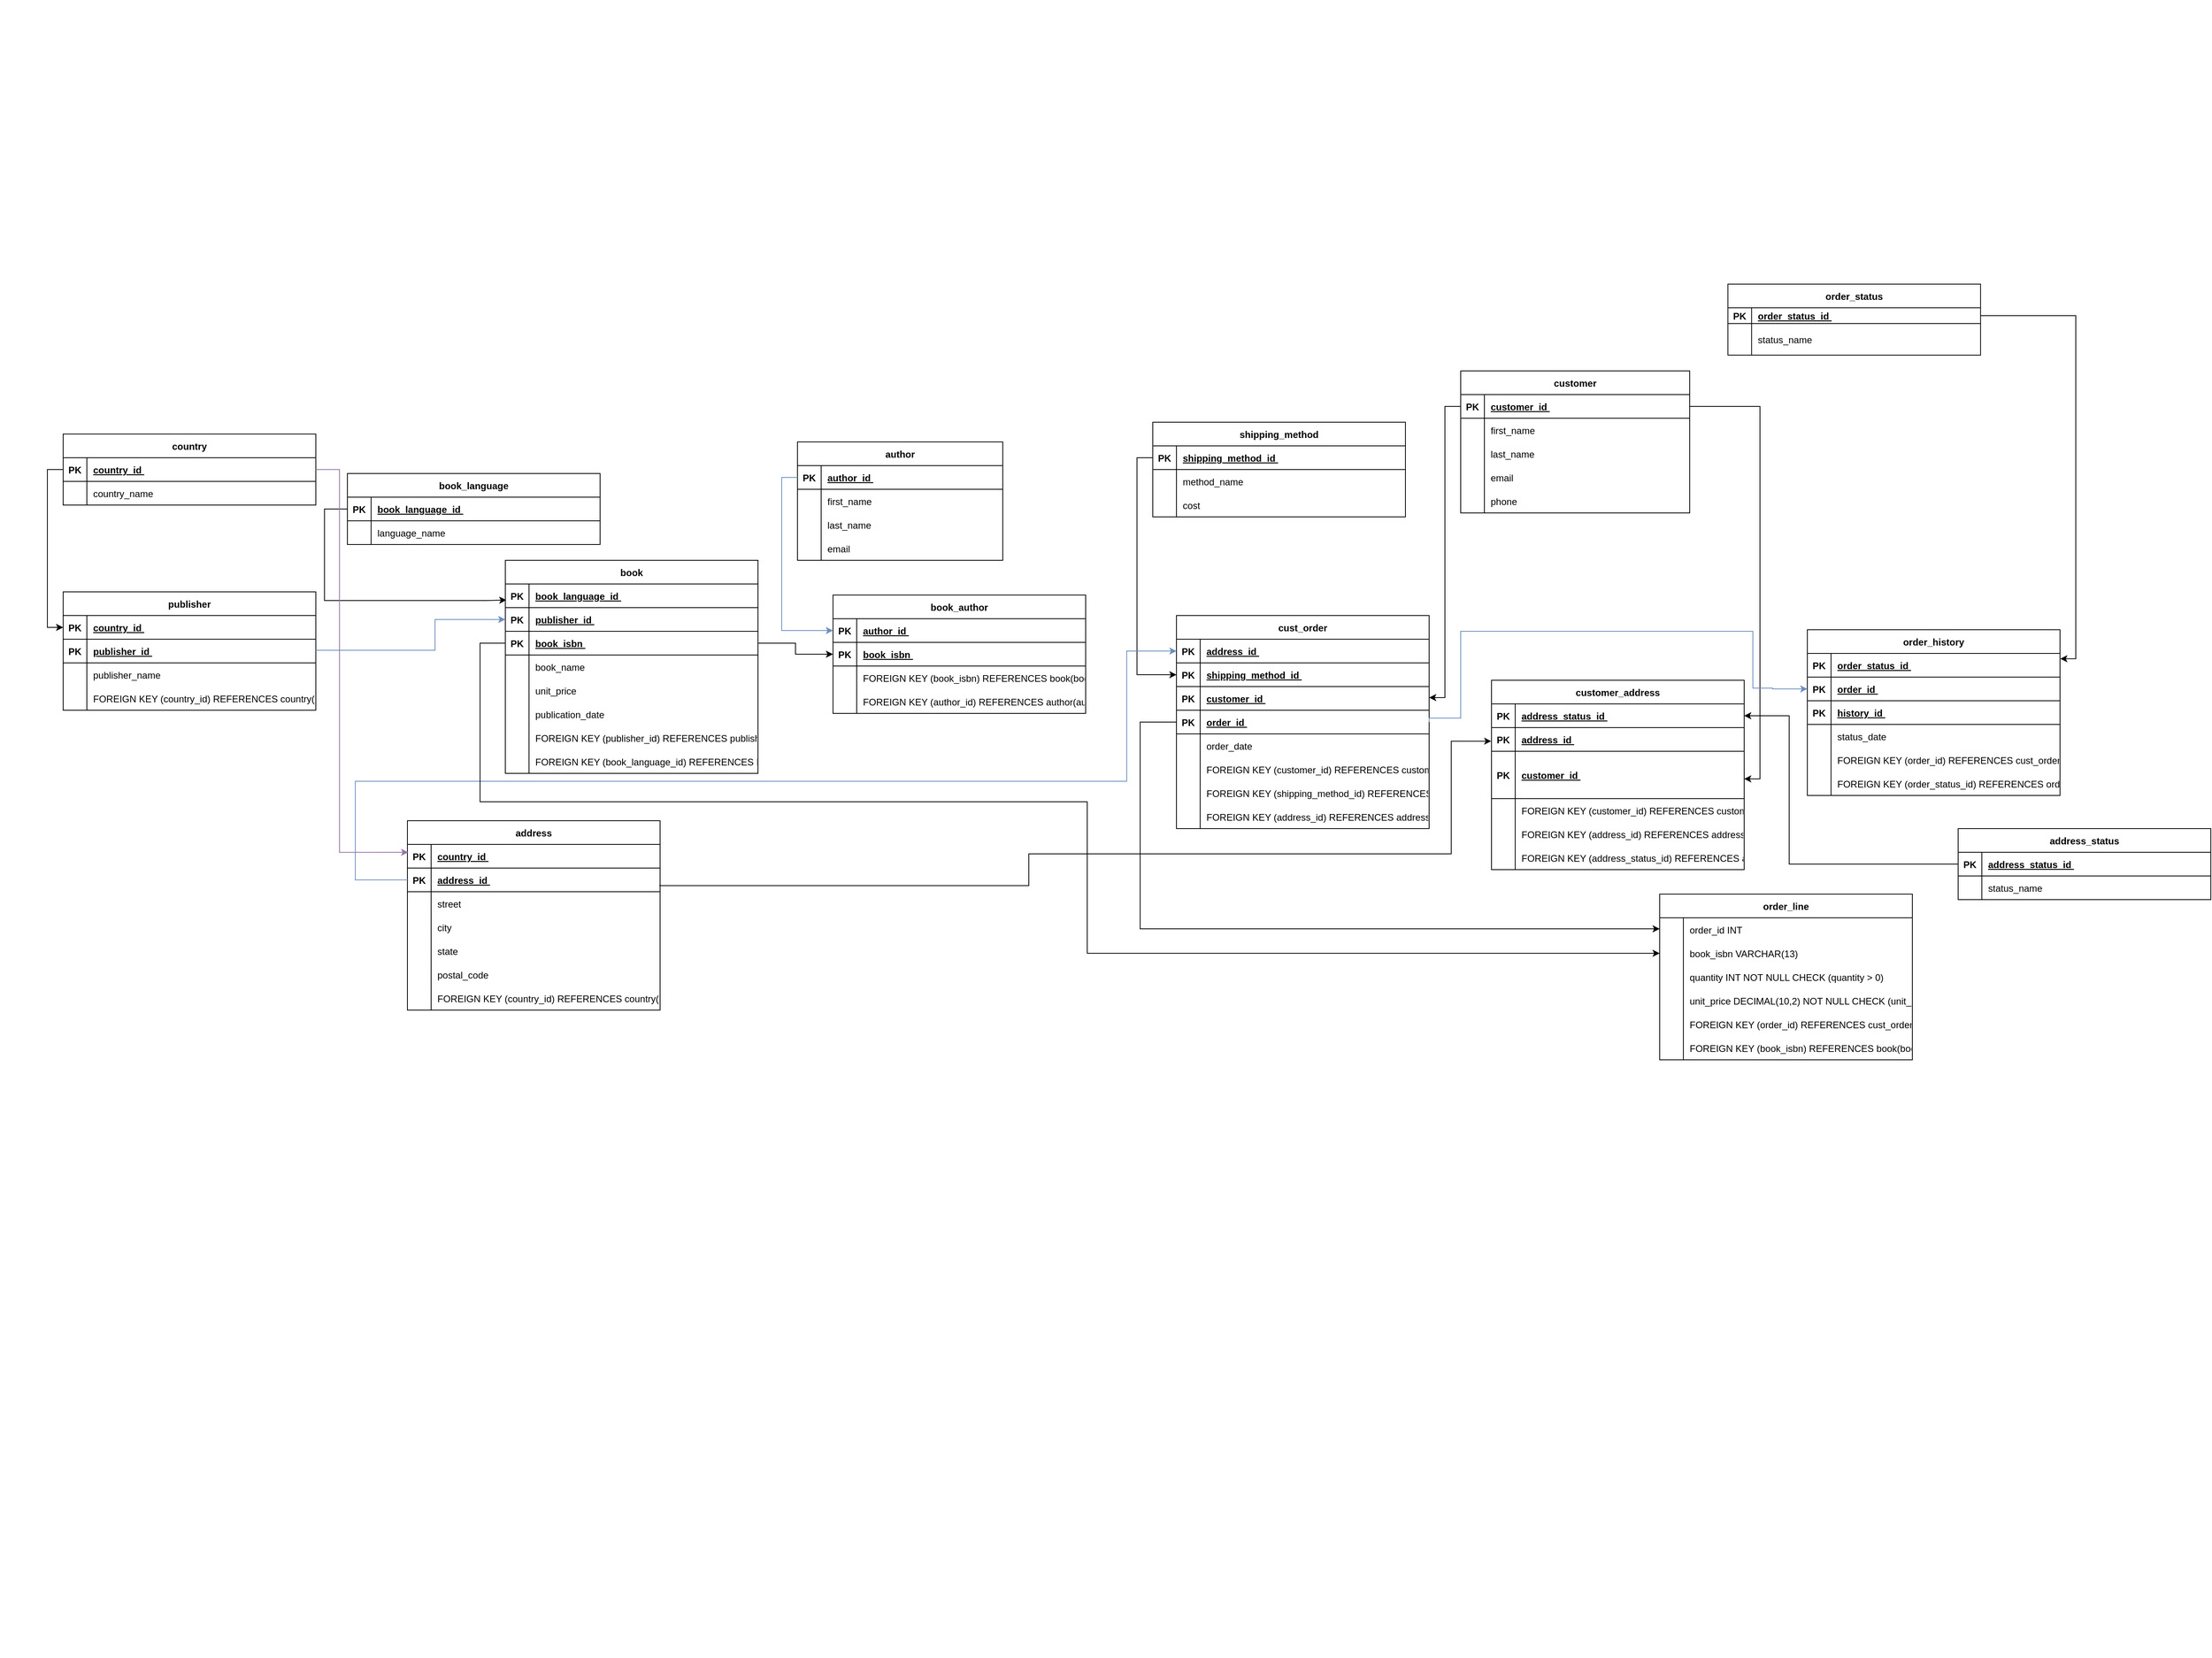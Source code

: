 <mxfile version="26.2.2">
  <diagram name="Page-1" id="c9a7vqAZis-u9DPmbZYL">
    <mxGraphModel dx="2010" dy="964" grid="0" gridSize="10" guides="1" tooltips="1" connect="1" arrows="1" fold="1" page="0" pageScale="1" pageWidth="827" pageHeight="1169" background="none" math="0" shadow="0">
      <root>
        <mxCell id="0" />
        <mxCell id="1" parent="0" />
        <mxCell id="IaQtFqHegdQjo9da48gk-1" value="&#xa;  &#xa;    &#xa;      &#xa;        &#xa;        &#xa;        &#xa;        &#xa;          &#xa;        &#xa;        &#xa;        &#xa;          &#xa;        &#xa;        &#xa;        &#xa;          &#xa;        &#xa;        &#xa;        &#xa;          &#xa;        &#xa;        &#xa;        &#xa;          &#xa;        &#xa;        &#xa;        &#xa;          &#xa;        &#xa;        &#xa;        &#xa;          &#xa;        &#xa;        &#xa;        &#xa;          &#xa;        &#xa;        &#xa;        &#xa;          &#xa;        &#xa;        &#xa;        &#xa;          &#xa;        &#xa;        &#xa;        &#xa;          &#xa;        &#xa;        &#xa;        &#xa;          &#xa;        &#xa;        &#xa;        &#xa;          &#xa;        &#xa;        &#xa;        &#xa;          &#xa;        &#xa;        &#xa;        &#xa;          &#xa;        &#xa;        &#xa;        &#xa;          &#xa;        &#xa;        &#xa;        &#xa;        &#xa;          &#xa;        &#xa;        &#xa;        &#xa;          &#xa;        &#xa;        &#xa;        &#xa;          &#xa;        &#xa;        &#xa;        &#xa;          &#xa;        &#xa;        &#xa;        &#xa;          &#xa;        &#xa;        &#xa;        &#xa;          &#xa;        &#xa;        &#xa;        &#xa;          &#xa;        &#xa;        &#xa;        &#xa;          &#xa;        &#xa;        &#xa;        &#xa;          &#xa;        &#xa;        &#xa;        &#xa;          &#xa;        &#xa;        &#xa;        &#xa;          &#xa;        &#xa;        &#xa;        &#xa;          &#xa;        &#xa;        &#xa;        &#xa;          &#xa;        &#xa;        &#xa;        &#xa;          &#xa;            &#xa;              &#xa;              &#xa;              &#xa;            &#xa;          &#xa;        &#xa;        &#xa;        &#xa;          &#xa;        &#xa;        &#xa;        &#xa;          &#xa;        &#xa;      &#xa;    &#xa;  &#xa;" style="text;whiteSpace=wrap;html=1;" parent="1" vertex="1">
          <mxGeometry width="30" height="2100" as="geometry" />
        </mxCell>
        <mxCell id="ag22Z118yjTp9w8OxSw4-1" value="country" style="shape=table;startSize=30;container=1;collapsible=1;childLayout=tableLayout;fixedRows=1;rowLines=0;fontStyle=1;align=center;resizeLast=1;" vertex="1" parent="1">
          <mxGeometry x="80" y="550" width="320" height="90" as="geometry" />
        </mxCell>
        <mxCell id="ag22Z118yjTp9w8OxSw4-2" value="" style="shape=tableRow;horizontal=0;startSize=0;swimlaneHead=0;swimlaneBody=0;fillColor=none;collapsible=0;dropTarget=0;points=[[0,0.5],[1,0.5]];portConstraint=eastwest;strokeColor=inherit;top=0;left=0;right=0;bottom=1;" vertex="1" parent="ag22Z118yjTp9w8OxSw4-1">
          <mxGeometry y="30" width="320" height="30" as="geometry" />
        </mxCell>
        <mxCell id="ag22Z118yjTp9w8OxSw4-3" value="PK" style="shape=partialRectangle;overflow=hidden;connectable=0;fillColor=none;strokeColor=inherit;top=0;left=0;bottom=0;right=0;fontStyle=1;" vertex="1" parent="ag22Z118yjTp9w8OxSw4-2">
          <mxGeometry width="30" height="30" as="geometry">
            <mxRectangle width="30" height="30" as="alternateBounds" />
          </mxGeometry>
        </mxCell>
        <mxCell id="ag22Z118yjTp9w8OxSw4-4" value="country_id " style="shape=partialRectangle;overflow=hidden;connectable=0;fillColor=none;align=left;strokeColor=inherit;top=0;left=0;bottom=0;right=0;spacingLeft=6;fontStyle=5;" vertex="1" parent="ag22Z118yjTp9w8OxSw4-2">
          <mxGeometry x="30" width="290" height="30" as="geometry">
            <mxRectangle width="290" height="30" as="alternateBounds" />
          </mxGeometry>
        </mxCell>
        <mxCell id="ag22Z118yjTp9w8OxSw4-5" value="" style="shape=tableRow;horizontal=0;startSize=0;swimlaneHead=0;swimlaneBody=0;fillColor=none;collapsible=0;dropTarget=0;points=[[0,0.5],[1,0.5]];portConstraint=eastwest;strokeColor=inherit;top=0;left=0;right=0;bottom=0;" vertex="1" parent="ag22Z118yjTp9w8OxSw4-1">
          <mxGeometry y="60" width="320" height="30" as="geometry" />
        </mxCell>
        <mxCell id="ag22Z118yjTp9w8OxSw4-6" value="" style="shape=partialRectangle;overflow=hidden;connectable=0;fillColor=none;strokeColor=inherit;top=0;left=0;bottom=0;right=0;" vertex="1" parent="ag22Z118yjTp9w8OxSw4-5">
          <mxGeometry width="30" height="30" as="geometry">
            <mxRectangle width="30" height="30" as="alternateBounds" />
          </mxGeometry>
        </mxCell>
        <mxCell id="ag22Z118yjTp9w8OxSw4-7" value="country_name " style="shape=partialRectangle;overflow=hidden;connectable=0;fillColor=none;align=left;strokeColor=inherit;top=0;left=0;bottom=0;right=0;spacingLeft=6;" vertex="1" parent="ag22Z118yjTp9w8OxSw4-5">
          <mxGeometry x="30" width="290" height="30" as="geometry">
            <mxRectangle width="290" height="30" as="alternateBounds" />
          </mxGeometry>
        </mxCell>
        <mxCell id="ag22Z118yjTp9w8OxSw4-8" value="book_language" style="shape=table;startSize=30;container=1;collapsible=1;childLayout=tableLayout;fixedRows=1;rowLines=0;fontStyle=1;align=center;resizeLast=1;" vertex="1" parent="1">
          <mxGeometry x="440" y="600" width="320" height="90" as="geometry" />
        </mxCell>
        <mxCell id="ag22Z118yjTp9w8OxSw4-9" value="" style="shape=tableRow;horizontal=0;startSize=0;swimlaneHead=0;swimlaneBody=0;fillColor=none;collapsible=0;dropTarget=0;points=[[0,0.5],[1,0.5]];portConstraint=eastwest;strokeColor=inherit;top=0;left=0;right=0;bottom=1;" vertex="1" parent="ag22Z118yjTp9w8OxSw4-8">
          <mxGeometry y="30" width="320" height="30" as="geometry" />
        </mxCell>
        <mxCell id="ag22Z118yjTp9w8OxSw4-10" value="PK" style="shape=partialRectangle;overflow=hidden;connectable=0;fillColor=none;strokeColor=inherit;top=0;left=0;bottom=0;right=0;fontStyle=1;" vertex="1" parent="ag22Z118yjTp9w8OxSw4-9">
          <mxGeometry width="30" height="30" as="geometry">
            <mxRectangle width="30" height="30" as="alternateBounds" />
          </mxGeometry>
        </mxCell>
        <mxCell id="ag22Z118yjTp9w8OxSw4-11" value="book_language_id " style="shape=partialRectangle;overflow=hidden;connectable=0;fillColor=none;align=left;strokeColor=inherit;top=0;left=0;bottom=0;right=0;spacingLeft=6;fontStyle=5;" vertex="1" parent="ag22Z118yjTp9w8OxSw4-9">
          <mxGeometry x="30" width="290" height="30" as="geometry">
            <mxRectangle width="290" height="30" as="alternateBounds" />
          </mxGeometry>
        </mxCell>
        <mxCell id="ag22Z118yjTp9w8OxSw4-12" value="" style="shape=tableRow;horizontal=0;startSize=0;swimlaneHead=0;swimlaneBody=0;fillColor=none;collapsible=0;dropTarget=0;points=[[0,0.5],[1,0.5]];portConstraint=eastwest;strokeColor=inherit;top=0;left=0;right=0;bottom=0;" vertex="1" parent="ag22Z118yjTp9w8OxSw4-8">
          <mxGeometry y="60" width="320" height="30" as="geometry" />
        </mxCell>
        <mxCell id="ag22Z118yjTp9w8OxSw4-13" value="" style="shape=partialRectangle;overflow=hidden;connectable=0;fillColor=none;strokeColor=inherit;top=0;left=0;bottom=0;right=0;" vertex="1" parent="ag22Z118yjTp9w8OxSw4-12">
          <mxGeometry width="30" height="30" as="geometry">
            <mxRectangle width="30" height="30" as="alternateBounds" />
          </mxGeometry>
        </mxCell>
        <mxCell id="ag22Z118yjTp9w8OxSw4-14" value="language_name " style="shape=partialRectangle;overflow=hidden;connectable=0;fillColor=none;align=left;strokeColor=inherit;top=0;left=0;bottom=0;right=0;spacingLeft=6;" vertex="1" parent="ag22Z118yjTp9w8OxSw4-12">
          <mxGeometry x="30" width="290" height="30" as="geometry">
            <mxRectangle width="290" height="30" as="alternateBounds" />
          </mxGeometry>
        </mxCell>
        <mxCell id="ag22Z118yjTp9w8OxSw4-15" value="publisher" style="shape=table;startSize=30;container=1;collapsible=1;childLayout=tableLayout;fixedRows=1;rowLines=0;fontStyle=1;align=center;resizeLast=1;" vertex="1" parent="1">
          <mxGeometry x="80" y="750" width="320" height="150" as="geometry" />
        </mxCell>
        <mxCell id="ag22Z118yjTp9w8OxSw4-16" value="" style="shape=tableRow;horizontal=0;startSize=0;swimlaneHead=0;swimlaneBody=0;fillColor=none;collapsible=0;dropTarget=0;points=[[0,0.5],[1,0.5]];portConstraint=eastwest;strokeColor=inherit;top=0;left=0;right=0;bottom=1;" vertex="1" parent="ag22Z118yjTp9w8OxSw4-15">
          <mxGeometry y="30" width="320" height="30" as="geometry" />
        </mxCell>
        <mxCell id="ag22Z118yjTp9w8OxSw4-17" value="PK" style="shape=partialRectangle;overflow=hidden;connectable=0;fillColor=none;strokeColor=inherit;top=0;left=0;bottom=0;right=0;fontStyle=1;" vertex="1" parent="ag22Z118yjTp9w8OxSw4-16">
          <mxGeometry width="30" height="30" as="geometry">
            <mxRectangle width="30" height="30" as="alternateBounds" />
          </mxGeometry>
        </mxCell>
        <mxCell id="ag22Z118yjTp9w8OxSw4-18" value="country_id " style="shape=partialRectangle;overflow=hidden;connectable=0;fillColor=none;align=left;strokeColor=inherit;top=0;left=0;bottom=0;right=0;spacingLeft=6;fontStyle=5;" vertex="1" parent="ag22Z118yjTp9w8OxSw4-16">
          <mxGeometry x="30" width="290" height="30" as="geometry">
            <mxRectangle width="290" height="30" as="alternateBounds" />
          </mxGeometry>
        </mxCell>
        <mxCell id="ag22Z118yjTp9w8OxSw4-19" value="" style="shape=tableRow;horizontal=0;startSize=0;swimlaneHead=0;swimlaneBody=0;fillColor=none;collapsible=0;dropTarget=0;points=[[0,0.5],[1,0.5]];portConstraint=eastwest;strokeColor=inherit;top=0;left=0;right=0;bottom=1;" vertex="1" parent="ag22Z118yjTp9w8OxSw4-15">
          <mxGeometry y="60" width="320" height="30" as="geometry" />
        </mxCell>
        <mxCell id="ag22Z118yjTp9w8OxSw4-20" value="PK" style="shape=partialRectangle;overflow=hidden;connectable=0;fillColor=none;strokeColor=inherit;top=0;left=0;bottom=0;right=0;fontStyle=1;" vertex="1" parent="ag22Z118yjTp9w8OxSw4-19">
          <mxGeometry width="30" height="30" as="geometry">
            <mxRectangle width="30" height="30" as="alternateBounds" />
          </mxGeometry>
        </mxCell>
        <mxCell id="ag22Z118yjTp9w8OxSw4-21" value="publisher_id " style="shape=partialRectangle;overflow=hidden;connectable=0;fillColor=none;align=left;strokeColor=inherit;top=0;left=0;bottom=0;right=0;spacingLeft=6;fontStyle=5;" vertex="1" parent="ag22Z118yjTp9w8OxSw4-19">
          <mxGeometry x="30" width="290" height="30" as="geometry">
            <mxRectangle width="290" height="30" as="alternateBounds" />
          </mxGeometry>
        </mxCell>
        <mxCell id="ag22Z118yjTp9w8OxSw4-22" value="" style="shape=tableRow;horizontal=0;startSize=0;swimlaneHead=0;swimlaneBody=0;fillColor=none;collapsible=0;dropTarget=0;points=[[0,0.5],[1,0.5]];portConstraint=eastwest;strokeColor=inherit;top=0;left=0;right=0;bottom=0;" vertex="1" parent="ag22Z118yjTp9w8OxSw4-15">
          <mxGeometry y="90" width="320" height="30" as="geometry" />
        </mxCell>
        <mxCell id="ag22Z118yjTp9w8OxSw4-23" value="" style="shape=partialRectangle;overflow=hidden;connectable=0;fillColor=none;strokeColor=inherit;top=0;left=0;bottom=0;right=0;" vertex="1" parent="ag22Z118yjTp9w8OxSw4-22">
          <mxGeometry width="30" height="30" as="geometry">
            <mxRectangle width="30" height="30" as="alternateBounds" />
          </mxGeometry>
        </mxCell>
        <mxCell id="ag22Z118yjTp9w8OxSw4-24" value="publisher_name " style="shape=partialRectangle;overflow=hidden;connectable=0;fillColor=none;align=left;strokeColor=inherit;top=0;left=0;bottom=0;right=0;spacingLeft=6;" vertex="1" parent="ag22Z118yjTp9w8OxSw4-22">
          <mxGeometry x="30" width="290" height="30" as="geometry">
            <mxRectangle width="290" height="30" as="alternateBounds" />
          </mxGeometry>
        </mxCell>
        <mxCell id="ag22Z118yjTp9w8OxSw4-25" value="" style="shape=tableRow;horizontal=0;startSize=0;swimlaneHead=0;swimlaneBody=0;fillColor=none;collapsible=0;dropTarget=0;points=[[0,0.5],[1,0.5]];portConstraint=eastwest;strokeColor=inherit;top=0;left=0;right=0;bottom=0;" vertex="1" parent="ag22Z118yjTp9w8OxSw4-15">
          <mxGeometry y="120" width="320" height="30" as="geometry" />
        </mxCell>
        <mxCell id="ag22Z118yjTp9w8OxSw4-26" value="" style="shape=partialRectangle;overflow=hidden;connectable=0;fillColor=none;strokeColor=inherit;top=0;left=0;bottom=0;right=0;" vertex="1" parent="ag22Z118yjTp9w8OxSw4-25">
          <mxGeometry width="30" height="30" as="geometry">
            <mxRectangle width="30" height="30" as="alternateBounds" />
          </mxGeometry>
        </mxCell>
        <mxCell id="ag22Z118yjTp9w8OxSw4-27" value="FOREIGN KEY (country_id) REFERENCES country(country_id) ON DELETE SET NULL" style="shape=partialRectangle;overflow=hidden;connectable=0;fillColor=none;align=left;strokeColor=inherit;top=0;left=0;bottom=0;right=0;spacingLeft=6;" vertex="1" parent="ag22Z118yjTp9w8OxSw4-25">
          <mxGeometry x="30" width="290" height="30" as="geometry">
            <mxRectangle width="290" height="30" as="alternateBounds" />
          </mxGeometry>
        </mxCell>
        <mxCell id="ag22Z118yjTp9w8OxSw4-28" value="book" style="shape=table;startSize=30;container=1;collapsible=1;childLayout=tableLayout;fixedRows=1;rowLines=0;fontStyle=1;align=center;resizeLast=1;" vertex="1" parent="1">
          <mxGeometry x="640" y="710" width="320" height="270" as="geometry" />
        </mxCell>
        <mxCell id="ag22Z118yjTp9w8OxSw4-29" value="" style="shape=tableRow;horizontal=0;startSize=0;swimlaneHead=0;swimlaneBody=0;fillColor=none;collapsible=0;dropTarget=0;points=[[0,0.5],[1,0.5]];portConstraint=eastwest;strokeColor=inherit;top=0;left=0;right=0;bottom=1;" vertex="1" parent="ag22Z118yjTp9w8OxSw4-28">
          <mxGeometry y="30" width="320" height="30" as="geometry" />
        </mxCell>
        <mxCell id="ag22Z118yjTp9w8OxSw4-30" value="PK" style="shape=partialRectangle;overflow=hidden;connectable=0;fillColor=none;strokeColor=inherit;top=0;left=0;bottom=0;right=0;fontStyle=1;" vertex="1" parent="ag22Z118yjTp9w8OxSw4-29">
          <mxGeometry width="30" height="30" as="geometry">
            <mxRectangle width="30" height="30" as="alternateBounds" />
          </mxGeometry>
        </mxCell>
        <mxCell id="ag22Z118yjTp9w8OxSw4-31" value="book_language_id " style="shape=partialRectangle;overflow=hidden;connectable=0;fillColor=none;align=left;strokeColor=inherit;top=0;left=0;bottom=0;right=0;spacingLeft=6;fontStyle=5;" vertex="1" parent="ag22Z118yjTp9w8OxSw4-29">
          <mxGeometry x="30" width="290" height="30" as="geometry">
            <mxRectangle width="290" height="30" as="alternateBounds" />
          </mxGeometry>
        </mxCell>
        <mxCell id="ag22Z118yjTp9w8OxSw4-32" value="" style="shape=tableRow;horizontal=0;startSize=0;swimlaneHead=0;swimlaneBody=0;fillColor=none;collapsible=0;dropTarget=0;points=[[0,0.5],[1,0.5]];portConstraint=eastwest;strokeColor=inherit;top=0;left=0;right=0;bottom=1;" vertex="1" parent="ag22Z118yjTp9w8OxSw4-28">
          <mxGeometry y="60" width="320" height="30" as="geometry" />
        </mxCell>
        <mxCell id="ag22Z118yjTp9w8OxSw4-33" value="PK" style="shape=partialRectangle;overflow=hidden;connectable=0;fillColor=none;strokeColor=inherit;top=0;left=0;bottom=0;right=0;fontStyle=1;" vertex="1" parent="ag22Z118yjTp9w8OxSw4-32">
          <mxGeometry width="30" height="30" as="geometry">
            <mxRectangle width="30" height="30" as="alternateBounds" />
          </mxGeometry>
        </mxCell>
        <mxCell id="ag22Z118yjTp9w8OxSw4-34" value="publisher_id " style="shape=partialRectangle;overflow=hidden;connectable=0;fillColor=none;align=left;strokeColor=inherit;top=0;left=0;bottom=0;right=0;spacingLeft=6;fontStyle=5;" vertex="1" parent="ag22Z118yjTp9w8OxSw4-32">
          <mxGeometry x="30" width="290" height="30" as="geometry">
            <mxRectangle width="290" height="30" as="alternateBounds" />
          </mxGeometry>
        </mxCell>
        <mxCell id="ag22Z118yjTp9w8OxSw4-35" value="" style="shape=tableRow;horizontal=0;startSize=0;swimlaneHead=0;swimlaneBody=0;fillColor=none;collapsible=0;dropTarget=0;points=[[0,0.5],[1,0.5]];portConstraint=eastwest;strokeColor=inherit;top=0;left=0;right=0;bottom=1;" vertex="1" parent="ag22Z118yjTp9w8OxSw4-28">
          <mxGeometry y="90" width="320" height="30" as="geometry" />
        </mxCell>
        <mxCell id="ag22Z118yjTp9w8OxSw4-36" value="PK" style="shape=partialRectangle;overflow=hidden;connectable=0;fillColor=none;strokeColor=inherit;top=0;left=0;bottom=0;right=0;fontStyle=1;" vertex="1" parent="ag22Z118yjTp9w8OxSw4-35">
          <mxGeometry width="30" height="30" as="geometry">
            <mxRectangle width="30" height="30" as="alternateBounds" />
          </mxGeometry>
        </mxCell>
        <mxCell id="ag22Z118yjTp9w8OxSw4-37" value="book_isbn " style="shape=partialRectangle;overflow=hidden;connectable=0;fillColor=none;align=left;strokeColor=inherit;top=0;left=0;bottom=0;right=0;spacingLeft=6;fontStyle=5;" vertex="1" parent="ag22Z118yjTp9w8OxSw4-35">
          <mxGeometry x="30" width="290" height="30" as="geometry">
            <mxRectangle width="290" height="30" as="alternateBounds" />
          </mxGeometry>
        </mxCell>
        <mxCell id="ag22Z118yjTp9w8OxSw4-38" value="" style="shape=tableRow;horizontal=0;startSize=0;swimlaneHead=0;swimlaneBody=0;fillColor=none;collapsible=0;dropTarget=0;points=[[0,0.5],[1,0.5]];portConstraint=eastwest;strokeColor=inherit;top=0;left=0;right=0;bottom=0;" vertex="1" parent="ag22Z118yjTp9w8OxSw4-28">
          <mxGeometry y="120" width="320" height="30" as="geometry" />
        </mxCell>
        <mxCell id="ag22Z118yjTp9w8OxSw4-39" value="" style="shape=partialRectangle;overflow=hidden;connectable=0;fillColor=none;strokeColor=inherit;top=0;left=0;bottom=0;right=0;" vertex="1" parent="ag22Z118yjTp9w8OxSw4-38">
          <mxGeometry width="30" height="30" as="geometry">
            <mxRectangle width="30" height="30" as="alternateBounds" />
          </mxGeometry>
        </mxCell>
        <mxCell id="ag22Z118yjTp9w8OxSw4-40" value="book_name " style="shape=partialRectangle;overflow=hidden;connectable=0;fillColor=none;align=left;strokeColor=inherit;top=0;left=0;bottom=0;right=0;spacingLeft=6;" vertex="1" parent="ag22Z118yjTp9w8OxSw4-38">
          <mxGeometry x="30" width="290" height="30" as="geometry">
            <mxRectangle width="290" height="30" as="alternateBounds" />
          </mxGeometry>
        </mxCell>
        <mxCell id="ag22Z118yjTp9w8OxSw4-41" value="" style="shape=tableRow;horizontal=0;startSize=0;swimlaneHead=0;swimlaneBody=0;fillColor=none;collapsible=0;dropTarget=0;points=[[0,0.5],[1,0.5]];portConstraint=eastwest;strokeColor=inherit;top=0;left=0;right=0;bottom=0;" vertex="1" parent="ag22Z118yjTp9w8OxSw4-28">
          <mxGeometry y="150" width="320" height="30" as="geometry" />
        </mxCell>
        <mxCell id="ag22Z118yjTp9w8OxSw4-42" value="" style="shape=partialRectangle;overflow=hidden;connectable=0;fillColor=none;strokeColor=inherit;top=0;left=0;bottom=0;right=0;" vertex="1" parent="ag22Z118yjTp9w8OxSw4-41">
          <mxGeometry width="30" height="30" as="geometry">
            <mxRectangle width="30" height="30" as="alternateBounds" />
          </mxGeometry>
        </mxCell>
        <mxCell id="ag22Z118yjTp9w8OxSw4-43" value="unit_price " style="shape=partialRectangle;overflow=hidden;connectable=0;fillColor=none;align=left;strokeColor=inherit;top=0;left=0;bottom=0;right=0;spacingLeft=6;" vertex="1" parent="ag22Z118yjTp9w8OxSw4-41">
          <mxGeometry x="30" width="290" height="30" as="geometry">
            <mxRectangle width="290" height="30" as="alternateBounds" />
          </mxGeometry>
        </mxCell>
        <mxCell id="ag22Z118yjTp9w8OxSw4-44" value="" style="shape=tableRow;horizontal=0;startSize=0;swimlaneHead=0;swimlaneBody=0;fillColor=none;collapsible=0;dropTarget=0;points=[[0,0.5],[1,0.5]];portConstraint=eastwest;strokeColor=inherit;top=0;left=0;right=0;bottom=0;" vertex="1" parent="ag22Z118yjTp9w8OxSw4-28">
          <mxGeometry y="180" width="320" height="30" as="geometry" />
        </mxCell>
        <mxCell id="ag22Z118yjTp9w8OxSw4-45" value="" style="shape=partialRectangle;overflow=hidden;connectable=0;fillColor=none;strokeColor=inherit;top=0;left=0;bottom=0;right=0;" vertex="1" parent="ag22Z118yjTp9w8OxSw4-44">
          <mxGeometry width="30" height="30" as="geometry">
            <mxRectangle width="30" height="30" as="alternateBounds" />
          </mxGeometry>
        </mxCell>
        <mxCell id="ag22Z118yjTp9w8OxSw4-46" value="publication_date " style="shape=partialRectangle;overflow=hidden;connectable=0;fillColor=none;align=left;strokeColor=inherit;top=0;left=0;bottom=0;right=0;spacingLeft=6;" vertex="1" parent="ag22Z118yjTp9w8OxSw4-44">
          <mxGeometry x="30" width="290" height="30" as="geometry">
            <mxRectangle width="290" height="30" as="alternateBounds" />
          </mxGeometry>
        </mxCell>
        <mxCell id="ag22Z118yjTp9w8OxSw4-47" value="" style="shape=tableRow;horizontal=0;startSize=0;swimlaneHead=0;swimlaneBody=0;fillColor=none;collapsible=0;dropTarget=0;points=[[0,0.5],[1,0.5]];portConstraint=eastwest;strokeColor=inherit;top=0;left=0;right=0;bottom=0;" vertex="1" parent="ag22Z118yjTp9w8OxSw4-28">
          <mxGeometry y="210" width="320" height="30" as="geometry" />
        </mxCell>
        <mxCell id="ag22Z118yjTp9w8OxSw4-48" value="" style="shape=partialRectangle;overflow=hidden;connectable=0;fillColor=none;strokeColor=inherit;top=0;left=0;bottom=0;right=0;" vertex="1" parent="ag22Z118yjTp9w8OxSw4-47">
          <mxGeometry width="30" height="30" as="geometry">
            <mxRectangle width="30" height="30" as="alternateBounds" />
          </mxGeometry>
        </mxCell>
        <mxCell id="ag22Z118yjTp9w8OxSw4-49" value="FOREIGN KEY (publisher_id) REFERENCES publisher(publisher_id) ON DELETE SET NULL" style="shape=partialRectangle;overflow=hidden;connectable=0;fillColor=none;align=left;strokeColor=inherit;top=0;left=0;bottom=0;right=0;spacingLeft=6;" vertex="1" parent="ag22Z118yjTp9w8OxSw4-47">
          <mxGeometry x="30" width="290" height="30" as="geometry">
            <mxRectangle width="290" height="30" as="alternateBounds" />
          </mxGeometry>
        </mxCell>
        <mxCell id="ag22Z118yjTp9w8OxSw4-50" value="" style="shape=tableRow;horizontal=0;startSize=0;swimlaneHead=0;swimlaneBody=0;fillColor=none;collapsible=0;dropTarget=0;points=[[0,0.5],[1,0.5]];portConstraint=eastwest;strokeColor=inherit;top=0;left=0;right=0;bottom=0;" vertex="1" parent="ag22Z118yjTp9w8OxSw4-28">
          <mxGeometry y="240" width="320" height="30" as="geometry" />
        </mxCell>
        <mxCell id="ag22Z118yjTp9w8OxSw4-51" value="" style="shape=partialRectangle;overflow=hidden;connectable=0;fillColor=none;strokeColor=inherit;top=0;left=0;bottom=0;right=0;" vertex="1" parent="ag22Z118yjTp9w8OxSw4-50">
          <mxGeometry width="30" height="30" as="geometry">
            <mxRectangle width="30" height="30" as="alternateBounds" />
          </mxGeometry>
        </mxCell>
        <mxCell id="ag22Z118yjTp9w8OxSw4-52" value="FOREIGN KEY (book_language_id) REFERENCES book_language(book_language_id) ON DELETE SET NULL" style="shape=partialRectangle;overflow=hidden;connectable=0;fillColor=none;align=left;strokeColor=inherit;top=0;left=0;bottom=0;right=0;spacingLeft=6;" vertex="1" parent="ag22Z118yjTp9w8OxSw4-50">
          <mxGeometry x="30" width="290" height="30" as="geometry">
            <mxRectangle width="290" height="30" as="alternateBounds" />
          </mxGeometry>
        </mxCell>
        <mxCell id="ag22Z118yjTp9w8OxSw4-53" value="author" style="shape=table;startSize=30;container=1;collapsible=1;childLayout=tableLayout;fixedRows=1;rowLines=0;fontStyle=1;align=center;resizeLast=1;" vertex="1" parent="1">
          <mxGeometry x="1010" y="560" width="260" height="150" as="geometry" />
        </mxCell>
        <mxCell id="ag22Z118yjTp9w8OxSw4-54" value="" style="shape=tableRow;horizontal=0;startSize=0;swimlaneHead=0;swimlaneBody=0;fillColor=none;collapsible=0;dropTarget=0;points=[[0,0.5],[1,0.5]];portConstraint=eastwest;strokeColor=inherit;top=0;left=0;right=0;bottom=1;" vertex="1" parent="ag22Z118yjTp9w8OxSw4-53">
          <mxGeometry y="30" width="260" height="30" as="geometry" />
        </mxCell>
        <mxCell id="ag22Z118yjTp9w8OxSw4-55" value="PK" style="shape=partialRectangle;overflow=hidden;connectable=0;fillColor=none;strokeColor=inherit;top=0;left=0;bottom=0;right=0;fontStyle=1;" vertex="1" parent="ag22Z118yjTp9w8OxSw4-54">
          <mxGeometry width="30" height="30" as="geometry">
            <mxRectangle width="30" height="30" as="alternateBounds" />
          </mxGeometry>
        </mxCell>
        <mxCell id="ag22Z118yjTp9w8OxSw4-56" value="author_id " style="shape=partialRectangle;overflow=hidden;connectable=0;fillColor=none;align=left;strokeColor=inherit;top=0;left=0;bottom=0;right=0;spacingLeft=6;fontStyle=5;" vertex="1" parent="ag22Z118yjTp9w8OxSw4-54">
          <mxGeometry x="30" width="230" height="30" as="geometry">
            <mxRectangle width="230" height="30" as="alternateBounds" />
          </mxGeometry>
        </mxCell>
        <mxCell id="ag22Z118yjTp9w8OxSw4-57" value="" style="shape=tableRow;horizontal=0;startSize=0;swimlaneHead=0;swimlaneBody=0;fillColor=none;collapsible=0;dropTarget=0;points=[[0,0.5],[1,0.5]];portConstraint=eastwest;strokeColor=inherit;top=0;left=0;right=0;bottom=0;" vertex="1" parent="ag22Z118yjTp9w8OxSw4-53">
          <mxGeometry y="60" width="260" height="30" as="geometry" />
        </mxCell>
        <mxCell id="ag22Z118yjTp9w8OxSw4-58" value="" style="shape=partialRectangle;overflow=hidden;connectable=0;fillColor=none;strokeColor=inherit;top=0;left=0;bottom=0;right=0;" vertex="1" parent="ag22Z118yjTp9w8OxSw4-57">
          <mxGeometry width="30" height="30" as="geometry">
            <mxRectangle width="30" height="30" as="alternateBounds" />
          </mxGeometry>
        </mxCell>
        <mxCell id="ag22Z118yjTp9w8OxSw4-59" value="first_name " style="shape=partialRectangle;overflow=hidden;connectable=0;fillColor=none;align=left;strokeColor=inherit;top=0;left=0;bottom=0;right=0;spacingLeft=6;" vertex="1" parent="ag22Z118yjTp9w8OxSw4-57">
          <mxGeometry x="30" width="230" height="30" as="geometry">
            <mxRectangle width="230" height="30" as="alternateBounds" />
          </mxGeometry>
        </mxCell>
        <mxCell id="ag22Z118yjTp9w8OxSw4-60" value="" style="shape=tableRow;horizontal=0;startSize=0;swimlaneHead=0;swimlaneBody=0;fillColor=none;collapsible=0;dropTarget=0;points=[[0,0.5],[1,0.5]];portConstraint=eastwest;strokeColor=inherit;top=0;left=0;right=0;bottom=0;" vertex="1" parent="ag22Z118yjTp9w8OxSw4-53">
          <mxGeometry y="90" width="260" height="30" as="geometry" />
        </mxCell>
        <mxCell id="ag22Z118yjTp9w8OxSw4-61" value="" style="shape=partialRectangle;overflow=hidden;connectable=0;fillColor=none;strokeColor=inherit;top=0;left=0;bottom=0;right=0;" vertex="1" parent="ag22Z118yjTp9w8OxSw4-60">
          <mxGeometry width="30" height="30" as="geometry">
            <mxRectangle width="30" height="30" as="alternateBounds" />
          </mxGeometry>
        </mxCell>
        <mxCell id="ag22Z118yjTp9w8OxSw4-62" value="last_name " style="shape=partialRectangle;overflow=hidden;connectable=0;fillColor=none;align=left;strokeColor=inherit;top=0;left=0;bottom=0;right=0;spacingLeft=6;" vertex="1" parent="ag22Z118yjTp9w8OxSw4-60">
          <mxGeometry x="30" width="230" height="30" as="geometry">
            <mxRectangle width="230" height="30" as="alternateBounds" />
          </mxGeometry>
        </mxCell>
        <mxCell id="ag22Z118yjTp9w8OxSw4-63" value="" style="shape=tableRow;horizontal=0;startSize=0;swimlaneHead=0;swimlaneBody=0;fillColor=none;collapsible=0;dropTarget=0;points=[[0,0.5],[1,0.5]];portConstraint=eastwest;strokeColor=inherit;top=0;left=0;right=0;bottom=0;" vertex="1" parent="ag22Z118yjTp9w8OxSw4-53">
          <mxGeometry y="120" width="260" height="30" as="geometry" />
        </mxCell>
        <mxCell id="ag22Z118yjTp9w8OxSw4-64" value="" style="shape=partialRectangle;overflow=hidden;connectable=0;fillColor=none;strokeColor=inherit;top=0;left=0;bottom=0;right=0;" vertex="1" parent="ag22Z118yjTp9w8OxSw4-63">
          <mxGeometry width="30" height="30" as="geometry">
            <mxRectangle width="30" height="30" as="alternateBounds" />
          </mxGeometry>
        </mxCell>
        <mxCell id="ag22Z118yjTp9w8OxSw4-65" value="email " style="shape=partialRectangle;overflow=hidden;connectable=0;fillColor=none;align=left;strokeColor=inherit;top=0;left=0;bottom=0;right=0;spacingLeft=6;" vertex="1" parent="ag22Z118yjTp9w8OxSw4-63">
          <mxGeometry x="30" width="230" height="30" as="geometry">
            <mxRectangle width="230" height="30" as="alternateBounds" />
          </mxGeometry>
        </mxCell>
        <mxCell id="ag22Z118yjTp9w8OxSw4-66" value="book_author" style="shape=table;startSize=30;container=1;collapsible=1;childLayout=tableLayout;fixedRows=1;rowLines=0;fontStyle=1;align=center;resizeLast=1;" vertex="1" parent="1">
          <mxGeometry x="1055" y="754" width="320" height="150" as="geometry" />
        </mxCell>
        <mxCell id="ag22Z118yjTp9w8OxSw4-67" value="" style="shape=tableRow;horizontal=0;startSize=0;swimlaneHead=0;swimlaneBody=0;fillColor=none;collapsible=0;dropTarget=0;points=[[0,0.5],[1,0.5]];portConstraint=eastwest;strokeColor=inherit;top=0;left=0;right=0;bottom=1;" vertex="1" parent="ag22Z118yjTp9w8OxSw4-66">
          <mxGeometry y="30" width="320" height="30" as="geometry" />
        </mxCell>
        <mxCell id="ag22Z118yjTp9w8OxSw4-68" value="PK" style="shape=partialRectangle;overflow=hidden;connectable=0;fillColor=none;strokeColor=inherit;top=0;left=0;bottom=0;right=0;fontStyle=1;" vertex="1" parent="ag22Z118yjTp9w8OxSw4-67">
          <mxGeometry width="30" height="30" as="geometry">
            <mxRectangle width="30" height="30" as="alternateBounds" />
          </mxGeometry>
        </mxCell>
        <mxCell id="ag22Z118yjTp9w8OxSw4-69" value="author_id " style="shape=partialRectangle;overflow=hidden;connectable=0;fillColor=none;align=left;strokeColor=inherit;top=0;left=0;bottom=0;right=0;spacingLeft=6;fontStyle=5;" vertex="1" parent="ag22Z118yjTp9w8OxSw4-67">
          <mxGeometry x="30" width="290" height="30" as="geometry">
            <mxRectangle width="290" height="30" as="alternateBounds" />
          </mxGeometry>
        </mxCell>
        <mxCell id="ag22Z118yjTp9w8OxSw4-70" value="" style="shape=tableRow;horizontal=0;startSize=0;swimlaneHead=0;swimlaneBody=0;fillColor=none;collapsible=0;dropTarget=0;points=[[0,0.5],[1,0.5]];portConstraint=eastwest;strokeColor=inherit;top=0;left=0;right=0;bottom=1;" vertex="1" parent="ag22Z118yjTp9w8OxSw4-66">
          <mxGeometry y="60" width="320" height="30" as="geometry" />
        </mxCell>
        <mxCell id="ag22Z118yjTp9w8OxSw4-71" value="PK" style="shape=partialRectangle;overflow=hidden;connectable=0;fillColor=none;strokeColor=inherit;top=0;left=0;bottom=0;right=0;fontStyle=1;" vertex="1" parent="ag22Z118yjTp9w8OxSw4-70">
          <mxGeometry width="30" height="30" as="geometry">
            <mxRectangle width="30" height="30" as="alternateBounds" />
          </mxGeometry>
        </mxCell>
        <mxCell id="ag22Z118yjTp9w8OxSw4-72" value="book_isbn " style="shape=partialRectangle;overflow=hidden;connectable=0;fillColor=none;align=left;strokeColor=inherit;top=0;left=0;bottom=0;right=0;spacingLeft=6;fontStyle=5;" vertex="1" parent="ag22Z118yjTp9w8OxSw4-70">
          <mxGeometry x="30" width="290" height="30" as="geometry">
            <mxRectangle width="290" height="30" as="alternateBounds" />
          </mxGeometry>
        </mxCell>
        <mxCell id="ag22Z118yjTp9w8OxSw4-73" value="" style="shape=tableRow;horizontal=0;startSize=0;swimlaneHead=0;swimlaneBody=0;fillColor=none;collapsible=0;dropTarget=0;points=[[0,0.5],[1,0.5]];portConstraint=eastwest;strokeColor=inherit;top=0;left=0;right=0;bottom=0;" vertex="1" parent="ag22Z118yjTp9w8OxSw4-66">
          <mxGeometry y="90" width="320" height="30" as="geometry" />
        </mxCell>
        <mxCell id="ag22Z118yjTp9w8OxSw4-74" value="" style="shape=partialRectangle;overflow=hidden;connectable=0;fillColor=none;strokeColor=inherit;top=0;left=0;bottom=0;right=0;" vertex="1" parent="ag22Z118yjTp9w8OxSw4-73">
          <mxGeometry width="30" height="30" as="geometry">
            <mxRectangle width="30" height="30" as="alternateBounds" />
          </mxGeometry>
        </mxCell>
        <mxCell id="ag22Z118yjTp9w8OxSw4-75" value="FOREIGN KEY (book_isbn) REFERENCES book(book_isbn) ON DELETE CASCADE" style="shape=partialRectangle;overflow=hidden;connectable=0;fillColor=none;align=left;strokeColor=inherit;top=0;left=0;bottom=0;right=0;spacingLeft=6;" vertex="1" parent="ag22Z118yjTp9w8OxSw4-73">
          <mxGeometry x="30" width="290" height="30" as="geometry">
            <mxRectangle width="290" height="30" as="alternateBounds" />
          </mxGeometry>
        </mxCell>
        <mxCell id="ag22Z118yjTp9w8OxSw4-76" value="" style="shape=tableRow;horizontal=0;startSize=0;swimlaneHead=0;swimlaneBody=0;fillColor=none;collapsible=0;dropTarget=0;points=[[0,0.5],[1,0.5]];portConstraint=eastwest;strokeColor=inherit;top=0;left=0;right=0;bottom=0;" vertex="1" parent="ag22Z118yjTp9w8OxSw4-66">
          <mxGeometry y="120" width="320" height="30" as="geometry" />
        </mxCell>
        <mxCell id="ag22Z118yjTp9w8OxSw4-77" value="" style="shape=partialRectangle;overflow=hidden;connectable=0;fillColor=none;strokeColor=inherit;top=0;left=0;bottom=0;right=0;" vertex="1" parent="ag22Z118yjTp9w8OxSw4-76">
          <mxGeometry width="30" height="30" as="geometry">
            <mxRectangle width="30" height="30" as="alternateBounds" />
          </mxGeometry>
        </mxCell>
        <mxCell id="ag22Z118yjTp9w8OxSw4-78" value="FOREIGN KEY (author_id) REFERENCES author(author_id) ON DELETE CASCADE" style="shape=partialRectangle;overflow=hidden;connectable=0;fillColor=none;align=left;strokeColor=inherit;top=0;left=0;bottom=0;right=0;spacingLeft=6;" vertex="1" parent="ag22Z118yjTp9w8OxSw4-76">
          <mxGeometry x="30" width="290" height="30" as="geometry">
            <mxRectangle width="290" height="30" as="alternateBounds" />
          </mxGeometry>
        </mxCell>
        <mxCell id="ag22Z118yjTp9w8OxSw4-79" value="address_status" style="shape=table;startSize=30;container=1;collapsible=1;childLayout=tableLayout;fixedRows=1;rowLines=0;fontStyle=1;align=center;resizeLast=1;" vertex="1" parent="1">
          <mxGeometry x="2480" y="1050" width="320" height="90" as="geometry" />
        </mxCell>
        <mxCell id="ag22Z118yjTp9w8OxSw4-80" value="" style="shape=tableRow;horizontal=0;startSize=0;swimlaneHead=0;swimlaneBody=0;fillColor=none;collapsible=0;dropTarget=0;points=[[0,0.5],[1,0.5]];portConstraint=eastwest;strokeColor=inherit;top=0;left=0;right=0;bottom=1;" vertex="1" parent="ag22Z118yjTp9w8OxSw4-79">
          <mxGeometry y="30" width="320" height="30" as="geometry" />
        </mxCell>
        <mxCell id="ag22Z118yjTp9w8OxSw4-81" value="PK" style="shape=partialRectangle;overflow=hidden;connectable=0;fillColor=none;strokeColor=inherit;top=0;left=0;bottom=0;right=0;fontStyle=1;" vertex="1" parent="ag22Z118yjTp9w8OxSw4-80">
          <mxGeometry width="30" height="30" as="geometry">
            <mxRectangle width="30" height="30" as="alternateBounds" />
          </mxGeometry>
        </mxCell>
        <mxCell id="ag22Z118yjTp9w8OxSw4-82" value="address_status_id " style="shape=partialRectangle;overflow=hidden;connectable=0;fillColor=none;align=left;strokeColor=inherit;top=0;left=0;bottom=0;right=0;spacingLeft=6;fontStyle=5;" vertex="1" parent="ag22Z118yjTp9w8OxSw4-80">
          <mxGeometry x="30" width="290" height="30" as="geometry">
            <mxRectangle width="290" height="30" as="alternateBounds" />
          </mxGeometry>
        </mxCell>
        <mxCell id="ag22Z118yjTp9w8OxSw4-83" value="" style="shape=tableRow;horizontal=0;startSize=0;swimlaneHead=0;swimlaneBody=0;fillColor=none;collapsible=0;dropTarget=0;points=[[0,0.5],[1,0.5]];portConstraint=eastwest;strokeColor=inherit;top=0;left=0;right=0;bottom=0;" vertex="1" parent="ag22Z118yjTp9w8OxSw4-79">
          <mxGeometry y="60" width="320" height="30" as="geometry" />
        </mxCell>
        <mxCell id="ag22Z118yjTp9w8OxSw4-84" value="" style="shape=partialRectangle;overflow=hidden;connectable=0;fillColor=none;strokeColor=inherit;top=0;left=0;bottom=0;right=0;" vertex="1" parent="ag22Z118yjTp9w8OxSw4-83">
          <mxGeometry width="30" height="30" as="geometry">
            <mxRectangle width="30" height="30" as="alternateBounds" />
          </mxGeometry>
        </mxCell>
        <mxCell id="ag22Z118yjTp9w8OxSw4-85" value="status_name " style="shape=partialRectangle;overflow=hidden;connectable=0;fillColor=none;align=left;strokeColor=inherit;top=0;left=0;bottom=0;right=0;spacingLeft=6;" vertex="1" parent="ag22Z118yjTp9w8OxSw4-83">
          <mxGeometry x="30" width="290" height="30" as="geometry">
            <mxRectangle width="290" height="30" as="alternateBounds" />
          </mxGeometry>
        </mxCell>
        <mxCell id="ag22Z118yjTp9w8OxSw4-86" value="address" style="shape=table;startSize=30;container=1;collapsible=1;childLayout=tableLayout;fixedRows=1;rowLines=0;fontStyle=1;align=center;resizeLast=1;" vertex="1" parent="1">
          <mxGeometry x="516" y="1040" width="320.0" height="240" as="geometry" />
        </mxCell>
        <mxCell id="ag22Z118yjTp9w8OxSw4-87" value="" style="shape=tableRow;horizontal=0;startSize=0;swimlaneHead=0;swimlaneBody=0;fillColor=none;collapsible=0;dropTarget=0;points=[[0,0.5],[1,0.5]];portConstraint=eastwest;strokeColor=inherit;top=0;left=0;right=0;bottom=1;" vertex="1" parent="ag22Z118yjTp9w8OxSw4-86">
          <mxGeometry y="30" width="320.0" height="30" as="geometry" />
        </mxCell>
        <mxCell id="ag22Z118yjTp9w8OxSw4-88" value="PK" style="shape=partialRectangle;overflow=hidden;connectable=0;fillColor=none;strokeColor=inherit;top=0;left=0;bottom=0;right=0;fontStyle=1;" vertex="1" parent="ag22Z118yjTp9w8OxSw4-87">
          <mxGeometry width="30" height="30" as="geometry">
            <mxRectangle width="30" height="30" as="alternateBounds" />
          </mxGeometry>
        </mxCell>
        <mxCell id="ag22Z118yjTp9w8OxSw4-89" value="country_id " style="shape=partialRectangle;overflow=hidden;connectable=0;fillColor=none;align=left;strokeColor=inherit;top=0;left=0;bottom=0;right=0;spacingLeft=6;fontStyle=5;" vertex="1" parent="ag22Z118yjTp9w8OxSw4-87">
          <mxGeometry x="30" width="290.0" height="30" as="geometry">
            <mxRectangle width="290.0" height="30" as="alternateBounds" />
          </mxGeometry>
        </mxCell>
        <mxCell id="ag22Z118yjTp9w8OxSw4-90" value="" style="shape=tableRow;horizontal=0;startSize=0;swimlaneHead=0;swimlaneBody=0;fillColor=none;collapsible=0;dropTarget=0;points=[[0,0.5],[1,0.5]];portConstraint=eastwest;strokeColor=inherit;top=0;left=0;right=0;bottom=1;" vertex="1" parent="ag22Z118yjTp9w8OxSw4-86">
          <mxGeometry y="60" width="320.0" height="30" as="geometry" />
        </mxCell>
        <mxCell id="ag22Z118yjTp9w8OxSw4-91" value="PK" style="shape=partialRectangle;overflow=hidden;connectable=0;fillColor=none;strokeColor=inherit;top=0;left=0;bottom=0;right=0;fontStyle=1;" vertex="1" parent="ag22Z118yjTp9w8OxSw4-90">
          <mxGeometry width="30" height="30" as="geometry">
            <mxRectangle width="30" height="30" as="alternateBounds" />
          </mxGeometry>
        </mxCell>
        <mxCell id="ag22Z118yjTp9w8OxSw4-92" value="address_id " style="shape=partialRectangle;overflow=hidden;connectable=0;fillColor=none;align=left;strokeColor=inherit;top=0;left=0;bottom=0;right=0;spacingLeft=6;fontStyle=5;" vertex="1" parent="ag22Z118yjTp9w8OxSw4-90">
          <mxGeometry x="30" width="290.0" height="30" as="geometry">
            <mxRectangle width="290.0" height="30" as="alternateBounds" />
          </mxGeometry>
        </mxCell>
        <mxCell id="ag22Z118yjTp9w8OxSw4-93" value="" style="shape=tableRow;horizontal=0;startSize=0;swimlaneHead=0;swimlaneBody=0;fillColor=none;collapsible=0;dropTarget=0;points=[[0,0.5],[1,0.5]];portConstraint=eastwest;strokeColor=inherit;top=0;left=0;right=0;bottom=0;" vertex="1" parent="ag22Z118yjTp9w8OxSw4-86">
          <mxGeometry y="90" width="320.0" height="30" as="geometry" />
        </mxCell>
        <mxCell id="ag22Z118yjTp9w8OxSw4-94" value="" style="shape=partialRectangle;overflow=hidden;connectable=0;fillColor=none;strokeColor=inherit;top=0;left=0;bottom=0;right=0;" vertex="1" parent="ag22Z118yjTp9w8OxSw4-93">
          <mxGeometry width="30" height="30" as="geometry">
            <mxRectangle width="30" height="30" as="alternateBounds" />
          </mxGeometry>
        </mxCell>
        <mxCell id="ag22Z118yjTp9w8OxSw4-95" value="street " style="shape=partialRectangle;overflow=hidden;connectable=0;fillColor=none;align=left;strokeColor=inherit;top=0;left=0;bottom=0;right=0;spacingLeft=6;" vertex="1" parent="ag22Z118yjTp9w8OxSw4-93">
          <mxGeometry x="30" width="290.0" height="30" as="geometry">
            <mxRectangle width="290.0" height="30" as="alternateBounds" />
          </mxGeometry>
        </mxCell>
        <mxCell id="ag22Z118yjTp9w8OxSw4-96" value="" style="shape=tableRow;horizontal=0;startSize=0;swimlaneHead=0;swimlaneBody=0;fillColor=none;collapsible=0;dropTarget=0;points=[[0,0.5],[1,0.5]];portConstraint=eastwest;strokeColor=inherit;top=0;left=0;right=0;bottom=0;" vertex="1" parent="ag22Z118yjTp9w8OxSw4-86">
          <mxGeometry y="120" width="320.0" height="30" as="geometry" />
        </mxCell>
        <mxCell id="ag22Z118yjTp9w8OxSw4-97" value="" style="shape=partialRectangle;overflow=hidden;connectable=0;fillColor=none;strokeColor=inherit;top=0;left=0;bottom=0;right=0;" vertex="1" parent="ag22Z118yjTp9w8OxSw4-96">
          <mxGeometry width="30" height="30" as="geometry">
            <mxRectangle width="30" height="30" as="alternateBounds" />
          </mxGeometry>
        </mxCell>
        <mxCell id="ag22Z118yjTp9w8OxSw4-98" value="city " style="shape=partialRectangle;overflow=hidden;connectable=0;fillColor=none;align=left;strokeColor=inherit;top=0;left=0;bottom=0;right=0;spacingLeft=6;" vertex="1" parent="ag22Z118yjTp9w8OxSw4-96">
          <mxGeometry x="30" width="290.0" height="30" as="geometry">
            <mxRectangle width="290.0" height="30" as="alternateBounds" />
          </mxGeometry>
        </mxCell>
        <mxCell id="ag22Z118yjTp9w8OxSw4-99" value="" style="shape=tableRow;horizontal=0;startSize=0;swimlaneHead=0;swimlaneBody=0;fillColor=none;collapsible=0;dropTarget=0;points=[[0,0.5],[1,0.5]];portConstraint=eastwest;strokeColor=inherit;top=0;left=0;right=0;bottom=0;" vertex="1" parent="ag22Z118yjTp9w8OxSw4-86">
          <mxGeometry y="150" width="320.0" height="30" as="geometry" />
        </mxCell>
        <mxCell id="ag22Z118yjTp9w8OxSw4-100" value="" style="shape=partialRectangle;overflow=hidden;connectable=0;fillColor=none;strokeColor=inherit;top=0;left=0;bottom=0;right=0;" vertex="1" parent="ag22Z118yjTp9w8OxSw4-99">
          <mxGeometry width="30" height="30" as="geometry">
            <mxRectangle width="30" height="30" as="alternateBounds" />
          </mxGeometry>
        </mxCell>
        <mxCell id="ag22Z118yjTp9w8OxSw4-101" value="state " style="shape=partialRectangle;overflow=hidden;connectable=0;fillColor=none;align=left;strokeColor=inherit;top=0;left=0;bottom=0;right=0;spacingLeft=6;" vertex="1" parent="ag22Z118yjTp9w8OxSw4-99">
          <mxGeometry x="30" width="290.0" height="30" as="geometry">
            <mxRectangle width="290.0" height="30" as="alternateBounds" />
          </mxGeometry>
        </mxCell>
        <mxCell id="ag22Z118yjTp9w8OxSw4-102" value="" style="shape=tableRow;horizontal=0;startSize=0;swimlaneHead=0;swimlaneBody=0;fillColor=none;collapsible=0;dropTarget=0;points=[[0,0.5],[1,0.5]];portConstraint=eastwest;strokeColor=inherit;top=0;left=0;right=0;bottom=0;" vertex="1" parent="ag22Z118yjTp9w8OxSw4-86">
          <mxGeometry y="180" width="320.0" height="30" as="geometry" />
        </mxCell>
        <mxCell id="ag22Z118yjTp9w8OxSw4-103" value="" style="shape=partialRectangle;overflow=hidden;connectable=0;fillColor=none;strokeColor=inherit;top=0;left=0;bottom=0;right=0;" vertex="1" parent="ag22Z118yjTp9w8OxSw4-102">
          <mxGeometry width="30" height="30" as="geometry">
            <mxRectangle width="30" height="30" as="alternateBounds" />
          </mxGeometry>
        </mxCell>
        <mxCell id="ag22Z118yjTp9w8OxSw4-104" value="postal_code " style="shape=partialRectangle;overflow=hidden;connectable=0;fillColor=none;align=left;strokeColor=inherit;top=0;left=0;bottom=0;right=0;spacingLeft=6;" vertex="1" parent="ag22Z118yjTp9w8OxSw4-102">
          <mxGeometry x="30" width="290.0" height="30" as="geometry">
            <mxRectangle width="290.0" height="30" as="alternateBounds" />
          </mxGeometry>
        </mxCell>
        <mxCell id="ag22Z118yjTp9w8OxSw4-105" value="" style="shape=tableRow;horizontal=0;startSize=0;swimlaneHead=0;swimlaneBody=0;fillColor=none;collapsible=0;dropTarget=0;points=[[0,0.5],[1,0.5]];portConstraint=eastwest;strokeColor=inherit;top=0;left=0;right=0;bottom=0;" vertex="1" parent="ag22Z118yjTp9w8OxSw4-86">
          <mxGeometry y="210" width="320.0" height="30" as="geometry" />
        </mxCell>
        <mxCell id="ag22Z118yjTp9w8OxSw4-106" value="" style="shape=partialRectangle;overflow=hidden;connectable=0;fillColor=none;strokeColor=inherit;top=0;left=0;bottom=0;right=0;" vertex="1" parent="ag22Z118yjTp9w8OxSw4-105">
          <mxGeometry width="30" height="30" as="geometry">
            <mxRectangle width="30" height="30" as="alternateBounds" />
          </mxGeometry>
        </mxCell>
        <mxCell id="ag22Z118yjTp9w8OxSw4-107" value="FOREIGN KEY (country_id) REFERENCES country(country_id) ON DELETE SET NULL" style="shape=partialRectangle;overflow=hidden;connectable=0;fillColor=none;align=left;strokeColor=inherit;top=0;left=0;bottom=0;right=0;spacingLeft=6;" vertex="1" parent="ag22Z118yjTp9w8OxSw4-105">
          <mxGeometry x="30" width="290.0" height="30" as="geometry">
            <mxRectangle width="290.0" height="30" as="alternateBounds" />
          </mxGeometry>
        </mxCell>
        <mxCell id="ag22Z118yjTp9w8OxSw4-108" value="customer" style="shape=table;startSize=30;container=1;collapsible=1;childLayout=tableLayout;fixedRows=1;rowLines=0;fontStyle=1;align=center;resizeLast=1;" vertex="1" parent="1">
          <mxGeometry x="1850" y="470" width="290" height="180" as="geometry" />
        </mxCell>
        <mxCell id="ag22Z118yjTp9w8OxSw4-109" value="" style="shape=tableRow;horizontal=0;startSize=0;swimlaneHead=0;swimlaneBody=0;fillColor=none;collapsible=0;dropTarget=0;points=[[0,0.5],[1,0.5]];portConstraint=eastwest;strokeColor=inherit;top=0;left=0;right=0;bottom=1;" vertex="1" parent="ag22Z118yjTp9w8OxSw4-108">
          <mxGeometry y="30" width="290" height="30" as="geometry" />
        </mxCell>
        <mxCell id="ag22Z118yjTp9w8OxSw4-110" value="PK" style="shape=partialRectangle;overflow=hidden;connectable=0;fillColor=none;strokeColor=inherit;top=0;left=0;bottom=0;right=0;fontStyle=1;" vertex="1" parent="ag22Z118yjTp9w8OxSw4-109">
          <mxGeometry width="30" height="30" as="geometry">
            <mxRectangle width="30" height="30" as="alternateBounds" />
          </mxGeometry>
        </mxCell>
        <mxCell id="ag22Z118yjTp9w8OxSw4-111" value="customer_id " style="shape=partialRectangle;overflow=hidden;connectable=0;fillColor=none;align=left;strokeColor=inherit;top=0;left=0;bottom=0;right=0;spacingLeft=6;fontStyle=5;" vertex="1" parent="ag22Z118yjTp9w8OxSw4-109">
          <mxGeometry x="30" width="260" height="30" as="geometry">
            <mxRectangle width="260" height="30" as="alternateBounds" />
          </mxGeometry>
        </mxCell>
        <mxCell id="ag22Z118yjTp9w8OxSw4-112" value="" style="shape=tableRow;horizontal=0;startSize=0;swimlaneHead=0;swimlaneBody=0;fillColor=none;collapsible=0;dropTarget=0;points=[[0,0.5],[1,0.5]];portConstraint=eastwest;strokeColor=inherit;top=0;left=0;right=0;bottom=0;" vertex="1" parent="ag22Z118yjTp9w8OxSw4-108">
          <mxGeometry y="60" width="290" height="30" as="geometry" />
        </mxCell>
        <mxCell id="ag22Z118yjTp9w8OxSw4-113" value="" style="shape=partialRectangle;overflow=hidden;connectable=0;fillColor=none;strokeColor=inherit;top=0;left=0;bottom=0;right=0;" vertex="1" parent="ag22Z118yjTp9w8OxSw4-112">
          <mxGeometry width="30" height="30" as="geometry">
            <mxRectangle width="30" height="30" as="alternateBounds" />
          </mxGeometry>
        </mxCell>
        <mxCell id="ag22Z118yjTp9w8OxSw4-114" value="first_name " style="shape=partialRectangle;overflow=hidden;connectable=0;fillColor=none;align=left;strokeColor=inherit;top=0;left=0;bottom=0;right=0;spacingLeft=6;" vertex="1" parent="ag22Z118yjTp9w8OxSw4-112">
          <mxGeometry x="30" width="260" height="30" as="geometry">
            <mxRectangle width="260" height="30" as="alternateBounds" />
          </mxGeometry>
        </mxCell>
        <mxCell id="ag22Z118yjTp9w8OxSw4-115" value="" style="shape=tableRow;horizontal=0;startSize=0;swimlaneHead=0;swimlaneBody=0;fillColor=none;collapsible=0;dropTarget=0;points=[[0,0.5],[1,0.5]];portConstraint=eastwest;strokeColor=inherit;top=0;left=0;right=0;bottom=0;" vertex="1" parent="ag22Z118yjTp9w8OxSw4-108">
          <mxGeometry y="90" width="290" height="30" as="geometry" />
        </mxCell>
        <mxCell id="ag22Z118yjTp9w8OxSw4-116" value="" style="shape=partialRectangle;overflow=hidden;connectable=0;fillColor=none;strokeColor=inherit;top=0;left=0;bottom=0;right=0;" vertex="1" parent="ag22Z118yjTp9w8OxSw4-115">
          <mxGeometry width="30" height="30" as="geometry">
            <mxRectangle width="30" height="30" as="alternateBounds" />
          </mxGeometry>
        </mxCell>
        <mxCell id="ag22Z118yjTp9w8OxSw4-117" value="last_name " style="shape=partialRectangle;overflow=hidden;connectable=0;fillColor=none;align=left;strokeColor=inherit;top=0;left=0;bottom=0;right=0;spacingLeft=6;" vertex="1" parent="ag22Z118yjTp9w8OxSw4-115">
          <mxGeometry x="30" width="260" height="30" as="geometry">
            <mxRectangle width="260" height="30" as="alternateBounds" />
          </mxGeometry>
        </mxCell>
        <mxCell id="ag22Z118yjTp9w8OxSw4-118" value="" style="shape=tableRow;horizontal=0;startSize=0;swimlaneHead=0;swimlaneBody=0;fillColor=none;collapsible=0;dropTarget=0;points=[[0,0.5],[1,0.5]];portConstraint=eastwest;strokeColor=inherit;top=0;left=0;right=0;bottom=0;" vertex="1" parent="ag22Z118yjTp9w8OxSw4-108">
          <mxGeometry y="120" width="290" height="30" as="geometry" />
        </mxCell>
        <mxCell id="ag22Z118yjTp9w8OxSw4-119" value="" style="shape=partialRectangle;overflow=hidden;connectable=0;fillColor=none;strokeColor=inherit;top=0;left=0;bottom=0;right=0;" vertex="1" parent="ag22Z118yjTp9w8OxSw4-118">
          <mxGeometry width="30" height="30" as="geometry">
            <mxRectangle width="30" height="30" as="alternateBounds" />
          </mxGeometry>
        </mxCell>
        <mxCell id="ag22Z118yjTp9w8OxSw4-120" value="email " style="shape=partialRectangle;overflow=hidden;connectable=0;fillColor=none;align=left;strokeColor=inherit;top=0;left=0;bottom=0;right=0;spacingLeft=6;" vertex="1" parent="ag22Z118yjTp9w8OxSw4-118">
          <mxGeometry x="30" width="260" height="30" as="geometry">
            <mxRectangle width="260" height="30" as="alternateBounds" />
          </mxGeometry>
        </mxCell>
        <mxCell id="ag22Z118yjTp9w8OxSw4-121" value="" style="shape=tableRow;horizontal=0;startSize=0;swimlaneHead=0;swimlaneBody=0;fillColor=none;collapsible=0;dropTarget=0;points=[[0,0.5],[1,0.5]];portConstraint=eastwest;strokeColor=inherit;top=0;left=0;right=0;bottom=0;" vertex="1" parent="ag22Z118yjTp9w8OxSw4-108">
          <mxGeometry y="150" width="290" height="30" as="geometry" />
        </mxCell>
        <mxCell id="ag22Z118yjTp9w8OxSw4-122" value="" style="shape=partialRectangle;overflow=hidden;connectable=0;fillColor=none;strokeColor=inherit;top=0;left=0;bottom=0;right=0;" vertex="1" parent="ag22Z118yjTp9w8OxSw4-121">
          <mxGeometry width="30" height="30" as="geometry">
            <mxRectangle width="30" height="30" as="alternateBounds" />
          </mxGeometry>
        </mxCell>
        <mxCell id="ag22Z118yjTp9w8OxSw4-123" value="phone " style="shape=partialRectangle;overflow=hidden;connectable=0;fillColor=none;align=left;strokeColor=inherit;top=0;left=0;bottom=0;right=0;spacingLeft=6;" vertex="1" parent="ag22Z118yjTp9w8OxSw4-121">
          <mxGeometry x="30" width="260" height="30" as="geometry">
            <mxRectangle width="260" height="30" as="alternateBounds" />
          </mxGeometry>
        </mxCell>
        <mxCell id="ag22Z118yjTp9w8OxSw4-124" value="customer_address" style="shape=table;startSize=30;container=1;collapsible=1;childLayout=tableLayout;fixedRows=1;rowLines=0;fontStyle=1;align=center;resizeLast=1;" vertex="1" parent="1">
          <mxGeometry x="1889" y="862" width="320" height="240" as="geometry" />
        </mxCell>
        <mxCell id="ag22Z118yjTp9w8OxSw4-125" value="" style="shape=tableRow;horizontal=0;startSize=0;swimlaneHead=0;swimlaneBody=0;fillColor=none;collapsible=0;dropTarget=0;points=[[0,0.5],[1,0.5]];portConstraint=eastwest;strokeColor=inherit;top=0;left=0;right=0;bottom=1;" vertex="1" parent="ag22Z118yjTp9w8OxSw4-124">
          <mxGeometry y="30" width="320" height="30" as="geometry" />
        </mxCell>
        <mxCell id="ag22Z118yjTp9w8OxSw4-126" value="PK" style="shape=partialRectangle;overflow=hidden;connectable=0;fillColor=none;strokeColor=inherit;top=0;left=0;bottom=0;right=0;fontStyle=1;" vertex="1" parent="ag22Z118yjTp9w8OxSw4-125">
          <mxGeometry width="30" height="30" as="geometry">
            <mxRectangle width="30" height="30" as="alternateBounds" />
          </mxGeometry>
        </mxCell>
        <mxCell id="ag22Z118yjTp9w8OxSw4-127" value="address_status_id " style="shape=partialRectangle;overflow=hidden;connectable=0;fillColor=none;align=left;strokeColor=inherit;top=0;left=0;bottom=0;right=0;spacingLeft=6;fontStyle=5;" vertex="1" parent="ag22Z118yjTp9w8OxSw4-125">
          <mxGeometry x="30" width="290" height="30" as="geometry">
            <mxRectangle width="290" height="30" as="alternateBounds" />
          </mxGeometry>
        </mxCell>
        <mxCell id="ag22Z118yjTp9w8OxSw4-128" value="" style="shape=tableRow;horizontal=0;startSize=0;swimlaneHead=0;swimlaneBody=0;fillColor=none;collapsible=0;dropTarget=0;points=[[0,0.5],[1,0.5]];portConstraint=eastwest;strokeColor=inherit;top=0;left=0;right=0;bottom=1;" vertex="1" parent="ag22Z118yjTp9w8OxSw4-124">
          <mxGeometry y="60" width="320" height="30" as="geometry" />
        </mxCell>
        <mxCell id="ag22Z118yjTp9w8OxSw4-129" value="PK" style="shape=partialRectangle;overflow=hidden;connectable=0;fillColor=none;strokeColor=inherit;top=0;left=0;bottom=0;right=0;fontStyle=1;" vertex="1" parent="ag22Z118yjTp9w8OxSw4-128">
          <mxGeometry width="30" height="30" as="geometry">
            <mxRectangle width="30" height="30" as="alternateBounds" />
          </mxGeometry>
        </mxCell>
        <mxCell id="ag22Z118yjTp9w8OxSw4-130" value="address_id " style="shape=partialRectangle;overflow=hidden;connectable=0;fillColor=none;align=left;strokeColor=inherit;top=0;left=0;bottom=0;right=0;spacingLeft=6;fontStyle=5;" vertex="1" parent="ag22Z118yjTp9w8OxSw4-128">
          <mxGeometry x="30" width="290" height="30" as="geometry">
            <mxRectangle width="290" height="30" as="alternateBounds" />
          </mxGeometry>
        </mxCell>
        <mxCell id="ag22Z118yjTp9w8OxSw4-131" value="" style="shape=tableRow;horizontal=0;startSize=0;swimlaneHead=0;swimlaneBody=0;fillColor=none;collapsible=0;dropTarget=0;points=[[0,0.5],[1,0.5]];portConstraint=eastwest;strokeColor=inherit;top=0;left=0;right=0;bottom=1;" vertex="1" parent="ag22Z118yjTp9w8OxSw4-124">
          <mxGeometry y="90" width="320" height="60" as="geometry" />
        </mxCell>
        <mxCell id="ag22Z118yjTp9w8OxSw4-132" value="PK" style="shape=partialRectangle;overflow=hidden;connectable=0;fillColor=none;strokeColor=inherit;top=0;left=0;bottom=0;right=0;fontStyle=1;" vertex="1" parent="ag22Z118yjTp9w8OxSw4-131">
          <mxGeometry width="30" height="60" as="geometry">
            <mxRectangle width="30" height="60" as="alternateBounds" />
          </mxGeometry>
        </mxCell>
        <mxCell id="ag22Z118yjTp9w8OxSw4-133" value="customer_id " style="shape=partialRectangle;overflow=hidden;connectable=0;fillColor=none;align=left;strokeColor=inherit;top=0;left=0;bottom=0;right=0;spacingLeft=6;fontStyle=5;" vertex="1" parent="ag22Z118yjTp9w8OxSw4-131">
          <mxGeometry x="30" width="290" height="60" as="geometry">
            <mxRectangle width="290" height="60" as="alternateBounds" />
          </mxGeometry>
        </mxCell>
        <mxCell id="ag22Z118yjTp9w8OxSw4-134" value="" style="shape=tableRow;horizontal=0;startSize=0;swimlaneHead=0;swimlaneBody=0;fillColor=none;collapsible=0;dropTarget=0;points=[[0,0.5],[1,0.5]];portConstraint=eastwest;strokeColor=inherit;top=0;left=0;right=0;bottom=0;" vertex="1" parent="ag22Z118yjTp9w8OxSw4-124">
          <mxGeometry y="150" width="320" height="30" as="geometry" />
        </mxCell>
        <mxCell id="ag22Z118yjTp9w8OxSw4-135" value="" style="shape=partialRectangle;overflow=hidden;connectable=0;fillColor=none;strokeColor=inherit;top=0;left=0;bottom=0;right=0;" vertex="1" parent="ag22Z118yjTp9w8OxSw4-134">
          <mxGeometry width="30" height="30" as="geometry">
            <mxRectangle width="30" height="30" as="alternateBounds" />
          </mxGeometry>
        </mxCell>
        <mxCell id="ag22Z118yjTp9w8OxSw4-136" value="FOREIGN KEY (customer_id) REFERENCES customer(customer_id) ON DELETE CASCADE" style="shape=partialRectangle;overflow=hidden;connectable=0;fillColor=none;align=left;strokeColor=inherit;top=0;left=0;bottom=0;right=0;spacingLeft=6;" vertex="1" parent="ag22Z118yjTp9w8OxSw4-134">
          <mxGeometry x="30" width="290" height="30" as="geometry">
            <mxRectangle width="290" height="30" as="alternateBounds" />
          </mxGeometry>
        </mxCell>
        <mxCell id="ag22Z118yjTp9w8OxSw4-137" value="" style="shape=tableRow;horizontal=0;startSize=0;swimlaneHead=0;swimlaneBody=0;fillColor=none;collapsible=0;dropTarget=0;points=[[0,0.5],[1,0.5]];portConstraint=eastwest;strokeColor=inherit;top=0;left=0;right=0;bottom=0;" vertex="1" parent="ag22Z118yjTp9w8OxSw4-124">
          <mxGeometry y="180" width="320" height="30" as="geometry" />
        </mxCell>
        <mxCell id="ag22Z118yjTp9w8OxSw4-138" value="" style="shape=partialRectangle;overflow=hidden;connectable=0;fillColor=none;strokeColor=inherit;top=0;left=0;bottom=0;right=0;" vertex="1" parent="ag22Z118yjTp9w8OxSw4-137">
          <mxGeometry width="30" height="30" as="geometry">
            <mxRectangle width="30" height="30" as="alternateBounds" />
          </mxGeometry>
        </mxCell>
        <mxCell id="ag22Z118yjTp9w8OxSw4-139" value="FOREIGN KEY (address_id) REFERENCES address(address_id) ON DELETE CASCADE" style="shape=partialRectangle;overflow=hidden;connectable=0;fillColor=none;align=left;strokeColor=inherit;top=0;left=0;bottom=0;right=0;spacingLeft=6;" vertex="1" parent="ag22Z118yjTp9w8OxSw4-137">
          <mxGeometry x="30" width="290" height="30" as="geometry">
            <mxRectangle width="290" height="30" as="alternateBounds" />
          </mxGeometry>
        </mxCell>
        <mxCell id="ag22Z118yjTp9w8OxSw4-140" value="" style="shape=tableRow;horizontal=0;startSize=0;swimlaneHead=0;swimlaneBody=0;fillColor=none;collapsible=0;dropTarget=0;points=[[0,0.5],[1,0.5]];portConstraint=eastwest;strokeColor=inherit;top=0;left=0;right=0;bottom=0;" vertex="1" parent="ag22Z118yjTp9w8OxSw4-124">
          <mxGeometry y="210" width="320" height="30" as="geometry" />
        </mxCell>
        <mxCell id="ag22Z118yjTp9w8OxSw4-141" value="" style="shape=partialRectangle;overflow=hidden;connectable=0;fillColor=none;strokeColor=inherit;top=0;left=0;bottom=0;right=0;" vertex="1" parent="ag22Z118yjTp9w8OxSw4-140">
          <mxGeometry width="30" height="30" as="geometry">
            <mxRectangle width="30" height="30" as="alternateBounds" />
          </mxGeometry>
        </mxCell>
        <mxCell id="ag22Z118yjTp9w8OxSw4-142" value="FOREIGN KEY (address_status_id) REFERENCES address_status(address_status_id) ON DELETE SET NULL" style="shape=partialRectangle;overflow=hidden;connectable=0;fillColor=none;align=left;strokeColor=inherit;top=0;left=0;bottom=0;right=0;spacingLeft=6;" vertex="1" parent="ag22Z118yjTp9w8OxSw4-140">
          <mxGeometry x="30" width="290" height="30" as="geometry">
            <mxRectangle width="290" height="30" as="alternateBounds" />
          </mxGeometry>
        </mxCell>
        <mxCell id="ag22Z118yjTp9w8OxSw4-143" value="shipping_method" style="shape=table;startSize=30;container=1;collapsible=1;childLayout=tableLayout;fixedRows=1;rowLines=0;fontStyle=1;align=center;resizeLast=1;" vertex="1" parent="1">
          <mxGeometry x="1460" y="535" width="320" height="120" as="geometry" />
        </mxCell>
        <mxCell id="ag22Z118yjTp9w8OxSw4-144" value="" style="shape=tableRow;horizontal=0;startSize=0;swimlaneHead=0;swimlaneBody=0;fillColor=none;collapsible=0;dropTarget=0;points=[[0,0.5],[1,0.5]];portConstraint=eastwest;strokeColor=inherit;top=0;left=0;right=0;bottom=1;" vertex="1" parent="ag22Z118yjTp9w8OxSw4-143">
          <mxGeometry y="30" width="320" height="30" as="geometry" />
        </mxCell>
        <mxCell id="ag22Z118yjTp9w8OxSw4-145" value="PK" style="shape=partialRectangle;overflow=hidden;connectable=0;fillColor=none;strokeColor=inherit;top=0;left=0;bottom=0;right=0;fontStyle=1;" vertex="1" parent="ag22Z118yjTp9w8OxSw4-144">
          <mxGeometry width="30" height="30" as="geometry">
            <mxRectangle width="30" height="30" as="alternateBounds" />
          </mxGeometry>
        </mxCell>
        <mxCell id="ag22Z118yjTp9w8OxSw4-146" value="shipping_method_id " style="shape=partialRectangle;overflow=hidden;connectable=0;fillColor=none;align=left;strokeColor=inherit;top=0;left=0;bottom=0;right=0;spacingLeft=6;fontStyle=5;" vertex="1" parent="ag22Z118yjTp9w8OxSw4-144">
          <mxGeometry x="30" width="290" height="30" as="geometry">
            <mxRectangle width="290" height="30" as="alternateBounds" />
          </mxGeometry>
        </mxCell>
        <mxCell id="ag22Z118yjTp9w8OxSw4-147" value="" style="shape=tableRow;horizontal=0;startSize=0;swimlaneHead=0;swimlaneBody=0;fillColor=none;collapsible=0;dropTarget=0;points=[[0,0.5],[1,0.5]];portConstraint=eastwest;strokeColor=inherit;top=0;left=0;right=0;bottom=0;" vertex="1" parent="ag22Z118yjTp9w8OxSw4-143">
          <mxGeometry y="60" width="320" height="30" as="geometry" />
        </mxCell>
        <mxCell id="ag22Z118yjTp9w8OxSw4-148" value="" style="shape=partialRectangle;overflow=hidden;connectable=0;fillColor=none;strokeColor=inherit;top=0;left=0;bottom=0;right=0;" vertex="1" parent="ag22Z118yjTp9w8OxSw4-147">
          <mxGeometry width="30" height="30" as="geometry">
            <mxRectangle width="30" height="30" as="alternateBounds" />
          </mxGeometry>
        </mxCell>
        <mxCell id="ag22Z118yjTp9w8OxSw4-149" value="method_name " style="shape=partialRectangle;overflow=hidden;connectable=0;fillColor=none;align=left;strokeColor=inherit;top=0;left=0;bottom=0;right=0;spacingLeft=6;" vertex="1" parent="ag22Z118yjTp9w8OxSw4-147">
          <mxGeometry x="30" width="290" height="30" as="geometry">
            <mxRectangle width="290" height="30" as="alternateBounds" />
          </mxGeometry>
        </mxCell>
        <mxCell id="ag22Z118yjTp9w8OxSw4-150" value="" style="shape=tableRow;horizontal=0;startSize=0;swimlaneHead=0;swimlaneBody=0;fillColor=none;collapsible=0;dropTarget=0;points=[[0,0.5],[1,0.5]];portConstraint=eastwest;strokeColor=inherit;top=0;left=0;right=0;bottom=0;" vertex="1" parent="ag22Z118yjTp9w8OxSw4-143">
          <mxGeometry y="90" width="320" height="30" as="geometry" />
        </mxCell>
        <mxCell id="ag22Z118yjTp9w8OxSw4-151" value="" style="shape=partialRectangle;overflow=hidden;connectable=0;fillColor=none;strokeColor=inherit;top=0;left=0;bottom=0;right=0;" vertex="1" parent="ag22Z118yjTp9w8OxSw4-150">
          <mxGeometry width="30" height="30" as="geometry">
            <mxRectangle width="30" height="30" as="alternateBounds" />
          </mxGeometry>
        </mxCell>
        <mxCell id="ag22Z118yjTp9w8OxSw4-152" value="cost " style="shape=partialRectangle;overflow=hidden;connectable=0;fillColor=none;align=left;strokeColor=inherit;top=0;left=0;bottom=0;right=0;spacingLeft=6;" vertex="1" parent="ag22Z118yjTp9w8OxSw4-150">
          <mxGeometry x="30" width="290" height="30" as="geometry">
            <mxRectangle width="290" height="30" as="alternateBounds" />
          </mxGeometry>
        </mxCell>
        <mxCell id="ag22Z118yjTp9w8OxSw4-153" value="order_status" style="shape=table;startSize=30;container=1;collapsible=1;childLayout=tableLayout;fixedRows=1;rowLines=0;fontStyle=1;align=center;resizeLast=1;" vertex="1" parent="1">
          <mxGeometry x="2188.39" y="360" width="320" height="90" as="geometry" />
        </mxCell>
        <mxCell id="ag22Z118yjTp9w8OxSw4-154" value="" style="shape=tableRow;horizontal=0;startSize=0;swimlaneHead=0;swimlaneBody=0;fillColor=none;collapsible=0;dropTarget=0;points=[[0,0.5],[1,0.5]];portConstraint=eastwest;strokeColor=inherit;top=0;left=0;right=0;bottom=1;" vertex="1" parent="ag22Z118yjTp9w8OxSw4-153">
          <mxGeometry y="30" width="320" height="20" as="geometry" />
        </mxCell>
        <mxCell id="ag22Z118yjTp9w8OxSw4-155" value="PK" style="shape=partialRectangle;overflow=hidden;connectable=0;fillColor=none;strokeColor=inherit;top=0;left=0;bottom=0;right=0;fontStyle=1;" vertex="1" parent="ag22Z118yjTp9w8OxSw4-154">
          <mxGeometry width="30" height="20" as="geometry">
            <mxRectangle width="30" height="20" as="alternateBounds" />
          </mxGeometry>
        </mxCell>
        <mxCell id="ag22Z118yjTp9w8OxSw4-156" value="order_status_id " style="shape=partialRectangle;overflow=hidden;connectable=0;fillColor=none;align=left;strokeColor=inherit;top=0;left=0;bottom=0;right=0;spacingLeft=6;fontStyle=5;" vertex="1" parent="ag22Z118yjTp9w8OxSw4-154">
          <mxGeometry x="30" width="290" height="20" as="geometry">
            <mxRectangle width="290" height="20" as="alternateBounds" />
          </mxGeometry>
        </mxCell>
        <mxCell id="ag22Z118yjTp9w8OxSw4-157" value="" style="shape=tableRow;horizontal=0;startSize=0;swimlaneHead=0;swimlaneBody=0;fillColor=none;collapsible=0;dropTarget=0;points=[[0,0.5],[1,0.5]];portConstraint=eastwest;strokeColor=inherit;top=0;left=0;right=0;bottom=0;" vertex="1" parent="ag22Z118yjTp9w8OxSw4-153">
          <mxGeometry y="50" width="320" height="40" as="geometry" />
        </mxCell>
        <mxCell id="ag22Z118yjTp9w8OxSw4-158" value="" style="shape=partialRectangle;overflow=hidden;connectable=0;fillColor=none;strokeColor=inherit;top=0;left=0;bottom=0;right=0;" vertex="1" parent="ag22Z118yjTp9w8OxSw4-157">
          <mxGeometry width="30" height="40" as="geometry">
            <mxRectangle width="30" height="40" as="alternateBounds" />
          </mxGeometry>
        </mxCell>
        <mxCell id="ag22Z118yjTp9w8OxSw4-159" value="status_name " style="shape=partialRectangle;overflow=hidden;connectable=0;fillColor=none;align=left;strokeColor=inherit;top=0;left=0;bottom=0;right=0;spacingLeft=6;" vertex="1" parent="ag22Z118yjTp9w8OxSw4-157">
          <mxGeometry x="30" width="290" height="40" as="geometry">
            <mxRectangle width="290" height="40" as="alternateBounds" />
          </mxGeometry>
        </mxCell>
        <mxCell id="ag22Z118yjTp9w8OxSw4-160" value="cust_order" style="shape=table;startSize=30;container=1;collapsible=1;childLayout=tableLayout;fixedRows=1;rowLines=0;fontStyle=1;align=center;resizeLast=1;" vertex="1" parent="1">
          <mxGeometry x="1490" y="780" width="320" height="270" as="geometry" />
        </mxCell>
        <mxCell id="ag22Z118yjTp9w8OxSw4-161" value="" style="shape=tableRow;horizontal=0;startSize=0;swimlaneHead=0;swimlaneBody=0;fillColor=none;collapsible=0;dropTarget=0;points=[[0,0.5],[1,0.5]];portConstraint=eastwest;strokeColor=inherit;top=0;left=0;right=0;bottom=1;" vertex="1" parent="ag22Z118yjTp9w8OxSw4-160">
          <mxGeometry y="30" width="320" height="30" as="geometry" />
        </mxCell>
        <mxCell id="ag22Z118yjTp9w8OxSw4-162" value="PK" style="shape=partialRectangle;overflow=hidden;connectable=0;fillColor=none;strokeColor=inherit;top=0;left=0;bottom=0;right=0;fontStyle=1;" vertex="1" parent="ag22Z118yjTp9w8OxSw4-161">
          <mxGeometry width="30" height="30" as="geometry">
            <mxRectangle width="30" height="30" as="alternateBounds" />
          </mxGeometry>
        </mxCell>
        <mxCell id="ag22Z118yjTp9w8OxSw4-163" value="address_id " style="shape=partialRectangle;overflow=hidden;connectable=0;fillColor=none;align=left;strokeColor=inherit;top=0;left=0;bottom=0;right=0;spacingLeft=6;fontStyle=5;" vertex="1" parent="ag22Z118yjTp9w8OxSw4-161">
          <mxGeometry x="30" width="290" height="30" as="geometry">
            <mxRectangle width="290" height="30" as="alternateBounds" />
          </mxGeometry>
        </mxCell>
        <mxCell id="ag22Z118yjTp9w8OxSw4-164" value="" style="shape=tableRow;horizontal=0;startSize=0;swimlaneHead=0;swimlaneBody=0;fillColor=none;collapsible=0;dropTarget=0;points=[[0,0.5],[1,0.5]];portConstraint=eastwest;strokeColor=inherit;top=0;left=0;right=0;bottom=1;" vertex="1" parent="ag22Z118yjTp9w8OxSw4-160">
          <mxGeometry y="60" width="320" height="30" as="geometry" />
        </mxCell>
        <mxCell id="ag22Z118yjTp9w8OxSw4-165" value="PK" style="shape=partialRectangle;overflow=hidden;connectable=0;fillColor=none;strokeColor=inherit;top=0;left=0;bottom=0;right=0;fontStyle=1;" vertex="1" parent="ag22Z118yjTp9w8OxSw4-164">
          <mxGeometry width="30" height="30" as="geometry">
            <mxRectangle width="30" height="30" as="alternateBounds" />
          </mxGeometry>
        </mxCell>
        <mxCell id="ag22Z118yjTp9w8OxSw4-166" value="shipping_method_id " style="shape=partialRectangle;overflow=hidden;connectable=0;fillColor=none;align=left;strokeColor=inherit;top=0;left=0;bottom=0;right=0;spacingLeft=6;fontStyle=5;" vertex="1" parent="ag22Z118yjTp9w8OxSw4-164">
          <mxGeometry x="30" width="290" height="30" as="geometry">
            <mxRectangle width="290" height="30" as="alternateBounds" />
          </mxGeometry>
        </mxCell>
        <mxCell id="ag22Z118yjTp9w8OxSw4-167" value="" style="shape=tableRow;horizontal=0;startSize=0;swimlaneHead=0;swimlaneBody=0;fillColor=none;collapsible=0;dropTarget=0;points=[[0,0.5],[1,0.5]];portConstraint=eastwest;strokeColor=inherit;top=0;left=0;right=0;bottom=1;" vertex="1" parent="ag22Z118yjTp9w8OxSw4-160">
          <mxGeometry y="90" width="320" height="30" as="geometry" />
        </mxCell>
        <mxCell id="ag22Z118yjTp9w8OxSw4-168" value="PK" style="shape=partialRectangle;overflow=hidden;connectable=0;fillColor=none;strokeColor=inherit;top=0;left=0;bottom=0;right=0;fontStyle=1;" vertex="1" parent="ag22Z118yjTp9w8OxSw4-167">
          <mxGeometry width="30" height="30" as="geometry">
            <mxRectangle width="30" height="30" as="alternateBounds" />
          </mxGeometry>
        </mxCell>
        <mxCell id="ag22Z118yjTp9w8OxSw4-169" value="customer_id " style="shape=partialRectangle;overflow=hidden;connectable=0;fillColor=none;align=left;strokeColor=inherit;top=0;left=0;bottom=0;right=0;spacingLeft=6;fontStyle=5;" vertex="1" parent="ag22Z118yjTp9w8OxSw4-167">
          <mxGeometry x="30" width="290" height="30" as="geometry">
            <mxRectangle width="290" height="30" as="alternateBounds" />
          </mxGeometry>
        </mxCell>
        <mxCell id="ag22Z118yjTp9w8OxSw4-170" value="" style="shape=tableRow;horizontal=0;startSize=0;swimlaneHead=0;swimlaneBody=0;fillColor=none;collapsible=0;dropTarget=0;points=[[0,0.5],[1,0.5]];portConstraint=eastwest;strokeColor=inherit;top=0;left=0;right=0;bottom=1;" vertex="1" parent="ag22Z118yjTp9w8OxSw4-160">
          <mxGeometry y="120" width="320" height="30" as="geometry" />
        </mxCell>
        <mxCell id="ag22Z118yjTp9w8OxSw4-171" value="PK" style="shape=partialRectangle;overflow=hidden;connectable=0;fillColor=none;strokeColor=inherit;top=0;left=0;bottom=0;right=0;fontStyle=1;" vertex="1" parent="ag22Z118yjTp9w8OxSw4-170">
          <mxGeometry width="30" height="30" as="geometry">
            <mxRectangle width="30" height="30" as="alternateBounds" />
          </mxGeometry>
        </mxCell>
        <mxCell id="ag22Z118yjTp9w8OxSw4-172" value="order_id " style="shape=partialRectangle;overflow=hidden;connectable=0;fillColor=none;align=left;strokeColor=inherit;top=0;left=0;bottom=0;right=0;spacingLeft=6;fontStyle=5;" vertex="1" parent="ag22Z118yjTp9w8OxSw4-170">
          <mxGeometry x="30" width="290" height="30" as="geometry">
            <mxRectangle width="290" height="30" as="alternateBounds" />
          </mxGeometry>
        </mxCell>
        <mxCell id="ag22Z118yjTp9w8OxSw4-173" value="" style="shape=tableRow;horizontal=0;startSize=0;swimlaneHead=0;swimlaneBody=0;fillColor=none;collapsible=0;dropTarget=0;points=[[0,0.5],[1,0.5]];portConstraint=eastwest;strokeColor=inherit;top=0;left=0;right=0;bottom=0;" vertex="1" parent="ag22Z118yjTp9w8OxSw4-160">
          <mxGeometry y="150" width="320" height="30" as="geometry" />
        </mxCell>
        <mxCell id="ag22Z118yjTp9w8OxSw4-174" value="" style="shape=partialRectangle;overflow=hidden;connectable=0;fillColor=none;strokeColor=inherit;top=0;left=0;bottom=0;right=0;" vertex="1" parent="ag22Z118yjTp9w8OxSw4-173">
          <mxGeometry width="30" height="30" as="geometry">
            <mxRectangle width="30" height="30" as="alternateBounds" />
          </mxGeometry>
        </mxCell>
        <mxCell id="ag22Z118yjTp9w8OxSw4-175" value="order_date " style="shape=partialRectangle;overflow=hidden;connectable=0;fillColor=none;align=left;strokeColor=inherit;top=0;left=0;bottom=0;right=0;spacingLeft=6;" vertex="1" parent="ag22Z118yjTp9w8OxSw4-173">
          <mxGeometry x="30" width="290" height="30" as="geometry">
            <mxRectangle width="290" height="30" as="alternateBounds" />
          </mxGeometry>
        </mxCell>
        <mxCell id="ag22Z118yjTp9w8OxSw4-176" value="" style="shape=tableRow;horizontal=0;startSize=0;swimlaneHead=0;swimlaneBody=0;fillColor=none;collapsible=0;dropTarget=0;points=[[0,0.5],[1,0.5]];portConstraint=eastwest;strokeColor=inherit;top=0;left=0;right=0;bottom=0;" vertex="1" parent="ag22Z118yjTp9w8OxSw4-160">
          <mxGeometry y="180" width="320" height="30" as="geometry" />
        </mxCell>
        <mxCell id="ag22Z118yjTp9w8OxSw4-177" value="" style="shape=partialRectangle;overflow=hidden;connectable=0;fillColor=none;strokeColor=inherit;top=0;left=0;bottom=0;right=0;" vertex="1" parent="ag22Z118yjTp9w8OxSw4-176">
          <mxGeometry width="30" height="30" as="geometry">
            <mxRectangle width="30" height="30" as="alternateBounds" />
          </mxGeometry>
        </mxCell>
        <mxCell id="ag22Z118yjTp9w8OxSw4-178" value="FOREIGN KEY (customer_id) REFERENCES customer(customer_id) ON DELETE SET NULL" style="shape=partialRectangle;overflow=hidden;connectable=0;fillColor=none;align=left;strokeColor=inherit;top=0;left=0;bottom=0;right=0;spacingLeft=6;" vertex="1" parent="ag22Z118yjTp9w8OxSw4-176">
          <mxGeometry x="30" width="290" height="30" as="geometry">
            <mxRectangle width="290" height="30" as="alternateBounds" />
          </mxGeometry>
        </mxCell>
        <mxCell id="ag22Z118yjTp9w8OxSw4-179" value="" style="shape=tableRow;horizontal=0;startSize=0;swimlaneHead=0;swimlaneBody=0;fillColor=none;collapsible=0;dropTarget=0;points=[[0,0.5],[1,0.5]];portConstraint=eastwest;strokeColor=inherit;top=0;left=0;right=0;bottom=0;" vertex="1" parent="ag22Z118yjTp9w8OxSw4-160">
          <mxGeometry y="210" width="320" height="30" as="geometry" />
        </mxCell>
        <mxCell id="ag22Z118yjTp9w8OxSw4-180" value="" style="shape=partialRectangle;overflow=hidden;connectable=0;fillColor=none;strokeColor=inherit;top=0;left=0;bottom=0;right=0;" vertex="1" parent="ag22Z118yjTp9w8OxSw4-179">
          <mxGeometry width="30" height="30" as="geometry">
            <mxRectangle width="30" height="30" as="alternateBounds" />
          </mxGeometry>
        </mxCell>
        <mxCell id="ag22Z118yjTp9w8OxSw4-181" value="FOREIGN KEY (shipping_method_id) REFERENCES shipping_method(shipping_method_id) ON DELETE SET NULL" style="shape=partialRectangle;overflow=hidden;connectable=0;fillColor=none;align=left;strokeColor=inherit;top=0;left=0;bottom=0;right=0;spacingLeft=6;" vertex="1" parent="ag22Z118yjTp9w8OxSw4-179">
          <mxGeometry x="30" width="290" height="30" as="geometry">
            <mxRectangle width="290" height="30" as="alternateBounds" />
          </mxGeometry>
        </mxCell>
        <mxCell id="ag22Z118yjTp9w8OxSw4-182" value="" style="shape=tableRow;horizontal=0;startSize=0;swimlaneHead=0;swimlaneBody=0;fillColor=none;collapsible=0;dropTarget=0;points=[[0,0.5],[1,0.5]];portConstraint=eastwest;strokeColor=inherit;top=0;left=0;right=0;bottom=0;" vertex="1" parent="ag22Z118yjTp9w8OxSw4-160">
          <mxGeometry y="240" width="320" height="30" as="geometry" />
        </mxCell>
        <mxCell id="ag22Z118yjTp9w8OxSw4-183" value="" style="shape=partialRectangle;overflow=hidden;connectable=0;fillColor=none;strokeColor=inherit;top=0;left=0;bottom=0;right=0;" vertex="1" parent="ag22Z118yjTp9w8OxSw4-182">
          <mxGeometry width="30" height="30" as="geometry">
            <mxRectangle width="30" height="30" as="alternateBounds" />
          </mxGeometry>
        </mxCell>
        <mxCell id="ag22Z118yjTp9w8OxSw4-184" value="FOREIGN KEY (address_id) REFERENCES address(address_id) ON DELETE SET NULL" style="shape=partialRectangle;overflow=hidden;connectable=0;fillColor=none;align=left;strokeColor=inherit;top=0;left=0;bottom=0;right=0;spacingLeft=6;" vertex="1" parent="ag22Z118yjTp9w8OxSw4-182">
          <mxGeometry x="30" width="290" height="30" as="geometry">
            <mxRectangle width="290" height="30" as="alternateBounds" />
          </mxGeometry>
        </mxCell>
        <mxCell id="ag22Z118yjTp9w8OxSw4-185" value="order_history" style="shape=table;startSize=30;container=1;collapsible=1;childLayout=tableLayout;fixedRows=1;rowLines=0;fontStyle=1;align=center;resizeLast=1;" vertex="1" parent="1">
          <mxGeometry x="2289" y="798" width="320" height="210" as="geometry" />
        </mxCell>
        <mxCell id="ag22Z118yjTp9w8OxSw4-186" value="" style="shape=tableRow;horizontal=0;startSize=0;swimlaneHead=0;swimlaneBody=0;fillColor=none;collapsible=0;dropTarget=0;points=[[0,0.5],[1,0.5]];portConstraint=eastwest;strokeColor=inherit;top=0;left=0;right=0;bottom=1;" vertex="1" parent="ag22Z118yjTp9w8OxSw4-185">
          <mxGeometry y="30" width="320" height="30" as="geometry" />
        </mxCell>
        <mxCell id="ag22Z118yjTp9w8OxSw4-187" value="PK" style="shape=partialRectangle;overflow=hidden;connectable=0;fillColor=none;strokeColor=inherit;top=0;left=0;bottom=0;right=0;fontStyle=1;" vertex="1" parent="ag22Z118yjTp9w8OxSw4-186">
          <mxGeometry width="30" height="30" as="geometry">
            <mxRectangle width="30" height="30" as="alternateBounds" />
          </mxGeometry>
        </mxCell>
        <mxCell id="ag22Z118yjTp9w8OxSw4-188" value="order_status_id " style="shape=partialRectangle;overflow=hidden;connectable=0;fillColor=none;align=left;strokeColor=inherit;top=0;left=0;bottom=0;right=0;spacingLeft=6;fontStyle=5;" vertex="1" parent="ag22Z118yjTp9w8OxSw4-186">
          <mxGeometry x="30" width="290" height="30" as="geometry">
            <mxRectangle width="290" height="30" as="alternateBounds" />
          </mxGeometry>
        </mxCell>
        <mxCell id="ag22Z118yjTp9w8OxSw4-189" value="" style="shape=tableRow;horizontal=0;startSize=0;swimlaneHead=0;swimlaneBody=0;fillColor=none;collapsible=0;dropTarget=0;points=[[0,0.5],[1,0.5]];portConstraint=eastwest;strokeColor=inherit;top=0;left=0;right=0;bottom=1;" vertex="1" parent="ag22Z118yjTp9w8OxSw4-185">
          <mxGeometry y="60" width="320" height="30" as="geometry" />
        </mxCell>
        <mxCell id="ag22Z118yjTp9w8OxSw4-190" value="PK" style="shape=partialRectangle;overflow=hidden;connectable=0;fillColor=none;strokeColor=inherit;top=0;left=0;bottom=0;right=0;fontStyle=1;" vertex="1" parent="ag22Z118yjTp9w8OxSw4-189">
          <mxGeometry width="30" height="30" as="geometry">
            <mxRectangle width="30" height="30" as="alternateBounds" />
          </mxGeometry>
        </mxCell>
        <mxCell id="ag22Z118yjTp9w8OxSw4-191" value="order_id " style="shape=partialRectangle;overflow=hidden;connectable=0;fillColor=none;align=left;strokeColor=inherit;top=0;left=0;bottom=0;right=0;spacingLeft=6;fontStyle=5;" vertex="1" parent="ag22Z118yjTp9w8OxSw4-189">
          <mxGeometry x="30" width="290" height="30" as="geometry">
            <mxRectangle width="290" height="30" as="alternateBounds" />
          </mxGeometry>
        </mxCell>
        <mxCell id="ag22Z118yjTp9w8OxSw4-192" value="" style="shape=tableRow;horizontal=0;startSize=0;swimlaneHead=0;swimlaneBody=0;fillColor=none;collapsible=0;dropTarget=0;points=[[0,0.5],[1,0.5]];portConstraint=eastwest;strokeColor=inherit;top=0;left=0;right=0;bottom=1;" vertex="1" parent="ag22Z118yjTp9w8OxSw4-185">
          <mxGeometry y="90" width="320" height="30" as="geometry" />
        </mxCell>
        <mxCell id="ag22Z118yjTp9w8OxSw4-193" value="PK" style="shape=partialRectangle;overflow=hidden;connectable=0;fillColor=none;strokeColor=inherit;top=0;left=0;bottom=0;right=0;fontStyle=1;" vertex="1" parent="ag22Z118yjTp9w8OxSw4-192">
          <mxGeometry width="30" height="30" as="geometry">
            <mxRectangle width="30" height="30" as="alternateBounds" />
          </mxGeometry>
        </mxCell>
        <mxCell id="ag22Z118yjTp9w8OxSw4-194" value="history_id " style="shape=partialRectangle;overflow=hidden;connectable=0;fillColor=none;align=left;strokeColor=inherit;top=0;left=0;bottom=0;right=0;spacingLeft=6;fontStyle=5;" vertex="1" parent="ag22Z118yjTp9w8OxSw4-192">
          <mxGeometry x="30" width="290" height="30" as="geometry">
            <mxRectangle width="290" height="30" as="alternateBounds" />
          </mxGeometry>
        </mxCell>
        <mxCell id="ag22Z118yjTp9w8OxSw4-195" value="" style="shape=tableRow;horizontal=0;startSize=0;swimlaneHead=0;swimlaneBody=0;fillColor=none;collapsible=0;dropTarget=0;points=[[0,0.5],[1,0.5]];portConstraint=eastwest;strokeColor=inherit;top=0;left=0;right=0;bottom=0;" vertex="1" parent="ag22Z118yjTp9w8OxSw4-185">
          <mxGeometry y="120" width="320" height="30" as="geometry" />
        </mxCell>
        <mxCell id="ag22Z118yjTp9w8OxSw4-196" value="" style="shape=partialRectangle;overflow=hidden;connectable=0;fillColor=none;strokeColor=inherit;top=0;left=0;bottom=0;right=0;" vertex="1" parent="ag22Z118yjTp9w8OxSw4-195">
          <mxGeometry width="30" height="30" as="geometry">
            <mxRectangle width="30" height="30" as="alternateBounds" />
          </mxGeometry>
        </mxCell>
        <mxCell id="ag22Z118yjTp9w8OxSw4-197" value="status_date " style="shape=partialRectangle;overflow=hidden;connectable=0;fillColor=none;align=left;strokeColor=inherit;top=0;left=0;bottom=0;right=0;spacingLeft=6;" vertex="1" parent="ag22Z118yjTp9w8OxSw4-195">
          <mxGeometry x="30" width="290" height="30" as="geometry">
            <mxRectangle width="290" height="30" as="alternateBounds" />
          </mxGeometry>
        </mxCell>
        <mxCell id="ag22Z118yjTp9w8OxSw4-198" value="" style="shape=tableRow;horizontal=0;startSize=0;swimlaneHead=0;swimlaneBody=0;fillColor=none;collapsible=0;dropTarget=0;points=[[0,0.5],[1,0.5]];portConstraint=eastwest;strokeColor=inherit;top=0;left=0;right=0;bottom=0;" vertex="1" parent="ag22Z118yjTp9w8OxSw4-185">
          <mxGeometry y="150" width="320" height="30" as="geometry" />
        </mxCell>
        <mxCell id="ag22Z118yjTp9w8OxSw4-199" value="" style="shape=partialRectangle;overflow=hidden;connectable=0;fillColor=none;strokeColor=inherit;top=0;left=0;bottom=0;right=0;" vertex="1" parent="ag22Z118yjTp9w8OxSw4-198">
          <mxGeometry width="30" height="30" as="geometry">
            <mxRectangle width="30" height="30" as="alternateBounds" />
          </mxGeometry>
        </mxCell>
        <mxCell id="ag22Z118yjTp9w8OxSw4-200" value="FOREIGN KEY (order_id) REFERENCES cust_order(order_id) ON DELETE CASCADE" style="shape=partialRectangle;overflow=hidden;connectable=0;fillColor=none;align=left;strokeColor=inherit;top=0;left=0;bottom=0;right=0;spacingLeft=6;" vertex="1" parent="ag22Z118yjTp9w8OxSw4-198">
          <mxGeometry x="30" width="290" height="30" as="geometry">
            <mxRectangle width="290" height="30" as="alternateBounds" />
          </mxGeometry>
        </mxCell>
        <mxCell id="ag22Z118yjTp9w8OxSw4-201" value="" style="shape=tableRow;horizontal=0;startSize=0;swimlaneHead=0;swimlaneBody=0;fillColor=none;collapsible=0;dropTarget=0;points=[[0,0.5],[1,0.5]];portConstraint=eastwest;strokeColor=inherit;top=0;left=0;right=0;bottom=0;" vertex="1" parent="ag22Z118yjTp9w8OxSw4-185">
          <mxGeometry y="180" width="320" height="30" as="geometry" />
        </mxCell>
        <mxCell id="ag22Z118yjTp9w8OxSw4-202" value="" style="shape=partialRectangle;overflow=hidden;connectable=0;fillColor=none;strokeColor=inherit;top=0;left=0;bottom=0;right=0;" vertex="1" parent="ag22Z118yjTp9w8OxSw4-201">
          <mxGeometry width="30" height="30" as="geometry">
            <mxRectangle width="30" height="30" as="alternateBounds" />
          </mxGeometry>
        </mxCell>
        <mxCell id="ag22Z118yjTp9w8OxSw4-203" value="FOREIGN KEY (order_status_id) REFERENCES order_status(order_status_id) ON DELETE SET NULL" style="shape=partialRectangle;overflow=hidden;connectable=0;fillColor=none;align=left;strokeColor=inherit;top=0;left=0;bottom=0;right=0;spacingLeft=6;" vertex="1" parent="ag22Z118yjTp9w8OxSw4-201">
          <mxGeometry x="30" width="290" height="30" as="geometry">
            <mxRectangle width="290" height="30" as="alternateBounds" />
          </mxGeometry>
        </mxCell>
        <mxCell id="ag22Z118yjTp9w8OxSw4-204" style="edgeStyle=orthogonalEdgeStyle;rounded=0;orthogonalLoop=1;jettySize=auto;html=1;entryX=0;entryY=0.5;entryDx=0;entryDy=0;" edge="1" parent="1" source="ag22Z118yjTp9w8OxSw4-2" target="ag22Z118yjTp9w8OxSw4-16">
          <mxGeometry relative="1" as="geometry">
            <mxPoint x="40" y="740" as="targetPoint" />
          </mxGeometry>
        </mxCell>
        <mxCell id="ag22Z118yjTp9w8OxSw4-205" style="edgeStyle=orthogonalEdgeStyle;rounded=0;orthogonalLoop=1;jettySize=auto;html=1;exitX=0;exitY=0.5;exitDx=0;exitDy=0;entryX=0.004;entryY=0.679;entryDx=0;entryDy=0;entryPerimeter=0;" edge="1" parent="1" source="ag22Z118yjTp9w8OxSw4-9" target="ag22Z118yjTp9w8OxSw4-29">
          <mxGeometry relative="1" as="geometry">
            <mxPoint x="431" y="645" as="sourcePoint" />
            <mxPoint x="631" y="755" as="targetPoint" />
            <Array as="points">
              <mxPoint x="411" y="645" />
              <mxPoint x="411" y="761" />
              <mxPoint x="616" y="761" />
            </Array>
          </mxGeometry>
        </mxCell>
        <mxCell id="ag22Z118yjTp9w8OxSw4-206" style="edgeStyle=orthogonalEdgeStyle;rounded=0;orthogonalLoop=1;jettySize=auto;html=1;exitX=1;exitY=0.5;exitDx=0;exitDy=0;fillColor=#dae8fc;strokeColor=#6c8ebf;entryX=0;entryY=0.5;entryDx=0;entryDy=0;" edge="1" parent="1" target="ag22Z118yjTp9w8OxSw4-32">
          <mxGeometry relative="1" as="geometry">
            <mxPoint x="400" y="824" as="sourcePoint" />
            <mxPoint x="638" y="934" as="targetPoint" />
            <Array as="points">
              <mxPoint x="551" y="824" />
              <mxPoint x="551" y="785" />
            </Array>
          </mxGeometry>
        </mxCell>
        <mxCell id="ag22Z118yjTp9w8OxSw4-207" style="edgeStyle=orthogonalEdgeStyle;rounded=0;orthogonalLoop=1;jettySize=auto;html=1;exitX=1;exitY=0.5;exitDx=0;exitDy=0;entryX=0;entryY=0.5;entryDx=0;entryDy=0;" edge="1" parent="1" source="ag22Z118yjTp9w8OxSw4-35" target="ag22Z118yjTp9w8OxSw4-70">
          <mxGeometry relative="1" as="geometry" />
        </mxCell>
        <mxCell id="ag22Z118yjTp9w8OxSw4-208" style="edgeStyle=orthogonalEdgeStyle;rounded=0;orthogonalLoop=1;jettySize=auto;html=1;exitX=0;exitY=0.5;exitDx=0;exitDy=0;entryX=0;entryY=0.5;entryDx=0;entryDy=0;fillColor=#dae8fc;strokeColor=#6c8ebf;" edge="1" parent="1" source="ag22Z118yjTp9w8OxSw4-54" target="ag22Z118yjTp9w8OxSw4-67">
          <mxGeometry relative="1" as="geometry" />
        </mxCell>
        <mxCell id="ag22Z118yjTp9w8OxSw4-209" style="edgeStyle=orthogonalEdgeStyle;rounded=0;orthogonalLoop=1;jettySize=auto;html=1;exitX=1;exitY=0.5;exitDx=0;exitDy=0;entryX=0.003;entryY=0.335;entryDx=0;entryDy=0;fillColor=#e1d5e7;strokeColor=#9673a6;entryPerimeter=0;" edge="1" parent="1" source="ag22Z118yjTp9w8OxSw4-2" target="ag22Z118yjTp9w8OxSw4-87">
          <mxGeometry relative="1" as="geometry">
            <Array as="points">
              <mxPoint x="430" y="595" />
              <mxPoint x="430" y="1080" />
            </Array>
          </mxGeometry>
        </mxCell>
        <mxCell id="ag22Z118yjTp9w8OxSw4-210" style="edgeStyle=orthogonalEdgeStyle;rounded=0;orthogonalLoop=1;jettySize=auto;html=1;exitX=0;exitY=0.5;exitDx=0;exitDy=0;entryX=0;entryY=0.5;entryDx=0;entryDy=0;" edge="1" parent="1" source="ag22Z118yjTp9w8OxSw4-144" target="ag22Z118yjTp9w8OxSw4-164">
          <mxGeometry relative="1" as="geometry">
            <Array as="points">
              <mxPoint x="1440" y="580" />
              <mxPoint x="1440" y="855" />
            </Array>
          </mxGeometry>
        </mxCell>
        <mxCell id="ag22Z118yjTp9w8OxSw4-211" style="edgeStyle=orthogonalEdgeStyle;rounded=0;orthogonalLoop=1;jettySize=auto;html=1;exitX=0;exitY=0.5;exitDx=0;exitDy=0;" edge="1" parent="1" source="ag22Z118yjTp9w8OxSw4-109" target="ag22Z118yjTp9w8OxSw4-167">
          <mxGeometry relative="1" as="geometry">
            <Array as="points">
              <mxPoint x="1830" y="515" />
              <mxPoint x="1830" y="884" />
            </Array>
          </mxGeometry>
        </mxCell>
        <mxCell id="ag22Z118yjTp9w8OxSw4-212" style="edgeStyle=orthogonalEdgeStyle;rounded=0;orthogonalLoop=1;jettySize=auto;html=1;exitX=1;exitY=0.5;exitDx=0;exitDy=0;entryX=1.001;entryY=0.224;entryDx=0;entryDy=0;entryPerimeter=0;" edge="1" parent="1" source="ag22Z118yjTp9w8OxSw4-154" target="ag22Z118yjTp9w8OxSw4-186">
          <mxGeometry relative="1" as="geometry" />
        </mxCell>
        <mxCell id="ag22Z118yjTp9w8OxSw4-213" style="edgeStyle=orthogonalEdgeStyle;rounded=0;orthogonalLoop=1;jettySize=auto;html=1;exitX=1;exitY=0.5;exitDx=0;exitDy=0;" edge="1" parent="1" source="ag22Z118yjTp9w8OxSw4-109">
          <mxGeometry relative="1" as="geometry">
            <mxPoint x="2209" y="987" as="targetPoint" />
            <Array as="points">
              <mxPoint x="2229" y="515" />
              <mxPoint x="2229" y="987" />
              <mxPoint x="2209" y="987" />
            </Array>
          </mxGeometry>
        </mxCell>
        <mxCell id="ag22Z118yjTp9w8OxSw4-214" style="edgeStyle=orthogonalEdgeStyle;rounded=0;orthogonalLoop=1;jettySize=auto;html=1;entryX=-0.001;entryY=0.573;entryDx=0;entryDy=0;entryPerimeter=0;exitX=0.997;exitY=0.742;exitDx=0;exitDy=0;exitPerimeter=0;" edge="1" parent="1" source="ag22Z118yjTp9w8OxSw4-90" target="ag22Z118yjTp9w8OxSw4-128">
          <mxGeometry relative="1" as="geometry">
            <mxPoint x="1889.0" y="931.0" as="targetPoint" />
            <Array as="points">
              <mxPoint x="1303" y="1082" />
              <mxPoint x="1838" y="1082" />
              <mxPoint x="1838" y="939" />
            </Array>
            <mxPoint x="784" y="1082" as="sourcePoint" />
          </mxGeometry>
        </mxCell>
        <mxCell id="ag22Z118yjTp9w8OxSw4-215" style="edgeStyle=orthogonalEdgeStyle;rounded=0;orthogonalLoop=1;jettySize=auto;html=1;entryX=1;entryY=0.5;entryDx=0;entryDy=0;exitX=0;exitY=0.5;exitDx=0;exitDy=0;" edge="1" parent="1" source="ag22Z118yjTp9w8OxSw4-80" target="ag22Z118yjTp9w8OxSw4-125">
          <mxGeometry relative="1" as="geometry">
            <mxPoint x="2432" y="1101" as="sourcePoint" />
            <Array as="points">
              <mxPoint x="2266" y="1095" />
              <mxPoint x="2266" y="907" />
            </Array>
          </mxGeometry>
        </mxCell>
        <mxCell id="ag22Z118yjTp9w8OxSw4-216" style="edgeStyle=orthogonalEdgeStyle;rounded=0;orthogonalLoop=1;jettySize=auto;html=1;exitX=1;exitY=0.5;exitDx=0;exitDy=0;entryX=0;entryY=0.5;entryDx=0;entryDy=0;fillColor=#dae8fc;strokeColor=#6c8ebf;" edge="1" parent="1" source="ag22Z118yjTp9w8OxSw4-170" target="ag22Z118yjTp9w8OxSw4-189">
          <mxGeometry relative="1" as="geometry">
            <Array as="points">
              <mxPoint x="1810" y="910" />
              <mxPoint x="1850" y="910" />
              <mxPoint x="1850" y="800" />
              <mxPoint x="2220" y="800" />
              <mxPoint x="2220" y="872" />
              <mxPoint x="2245" y="872" />
            </Array>
          </mxGeometry>
        </mxCell>
        <mxCell id="ag22Z118yjTp9w8OxSw4-217" style="edgeStyle=orthogonalEdgeStyle;rounded=0;orthogonalLoop=1;jettySize=auto;html=1;exitX=0;exitY=0.5;exitDx=0;exitDy=0;entryX=0;entryY=0.5;entryDx=0;entryDy=0;fillColor=#dae8fc;strokeColor=#6c8ebf;" edge="1" parent="1" source="ag22Z118yjTp9w8OxSw4-90" target="ag22Z118yjTp9w8OxSw4-161">
          <mxGeometry relative="1" as="geometry">
            <Array as="points">
              <mxPoint x="450" y="1115" />
              <mxPoint x="450" y="990" />
              <mxPoint x="1427" y="990" />
              <mxPoint x="1427" y="825" />
            </Array>
          </mxGeometry>
        </mxCell>
        <mxCell id="ag22Z118yjTp9w8OxSw4-221" value="order_line" style="shape=table;startSize=30;container=1;collapsible=1;childLayout=tableLayout;fixedRows=1;rowLines=0;fontStyle=1;align=center;resizeLast=1;perimeterSpacing=3;" vertex="1" parent="1">
          <mxGeometry x="2102" y="1133" width="320" height="210" as="geometry" />
        </mxCell>
        <mxCell id="ag22Z118yjTp9w8OxSw4-222" value="" style="shape=tableRow;horizontal=0;startSize=0;swimlaneHead=0;swimlaneBody=0;fillColor=none;collapsible=0;dropTarget=0;points=[[0,0.5],[1,0.5]];portConstraint=eastwest;strokeColor=inherit;top=0;left=0;right=0;bottom=0;" vertex="1" parent="ag22Z118yjTp9w8OxSw4-221">
          <mxGeometry y="30" width="320" height="30" as="geometry" />
        </mxCell>
        <mxCell id="ag22Z118yjTp9w8OxSw4-223" value="" style="shape=partialRectangle;overflow=hidden;connectable=0;fillColor=none;strokeColor=inherit;top=0;left=0;bottom=0;right=0;" vertex="1" parent="ag22Z118yjTp9w8OxSw4-222">
          <mxGeometry width="30" height="30" as="geometry">
            <mxRectangle width="30" height="30" as="alternateBounds" />
          </mxGeometry>
        </mxCell>
        <mxCell id="ag22Z118yjTp9w8OxSw4-224" value="order_id INT" style="shape=partialRectangle;overflow=hidden;connectable=0;fillColor=none;align=left;strokeColor=inherit;top=0;left=0;bottom=0;right=0;spacingLeft=6;" vertex="1" parent="ag22Z118yjTp9w8OxSw4-222">
          <mxGeometry x="30" width="290" height="30" as="geometry">
            <mxRectangle width="290" height="30" as="alternateBounds" />
          </mxGeometry>
        </mxCell>
        <mxCell id="ag22Z118yjTp9w8OxSw4-225" value="" style="shape=tableRow;horizontal=0;startSize=0;swimlaneHead=0;swimlaneBody=0;fillColor=none;collapsible=0;dropTarget=0;points=[[0,0.5],[1,0.5]];portConstraint=eastwest;strokeColor=inherit;top=0;left=0;right=0;bottom=0;" vertex="1" parent="ag22Z118yjTp9w8OxSw4-221">
          <mxGeometry y="60" width="320" height="30" as="geometry" />
        </mxCell>
        <mxCell id="ag22Z118yjTp9w8OxSw4-226" value="" style="shape=partialRectangle;overflow=hidden;connectable=0;fillColor=none;strokeColor=inherit;top=0;left=0;bottom=0;right=0;" vertex="1" parent="ag22Z118yjTp9w8OxSw4-225">
          <mxGeometry width="30" height="30" as="geometry">
            <mxRectangle width="30" height="30" as="alternateBounds" />
          </mxGeometry>
        </mxCell>
        <mxCell id="ag22Z118yjTp9w8OxSw4-227" value="book_isbn VARCHAR(13)" style="shape=partialRectangle;overflow=hidden;connectable=0;fillColor=none;align=left;strokeColor=inherit;top=0;left=0;bottom=0;right=0;spacingLeft=6;" vertex="1" parent="ag22Z118yjTp9w8OxSw4-225">
          <mxGeometry x="30" width="290" height="30" as="geometry">
            <mxRectangle width="290" height="30" as="alternateBounds" />
          </mxGeometry>
        </mxCell>
        <mxCell id="ag22Z118yjTp9w8OxSw4-228" value="" style="shape=tableRow;horizontal=0;startSize=0;swimlaneHead=0;swimlaneBody=0;fillColor=none;collapsible=0;dropTarget=0;points=[[0,0.5],[1,0.5]];portConstraint=eastwest;strokeColor=inherit;top=0;left=0;right=0;bottom=0;" vertex="1" parent="ag22Z118yjTp9w8OxSw4-221">
          <mxGeometry y="90" width="320" height="30" as="geometry" />
        </mxCell>
        <mxCell id="ag22Z118yjTp9w8OxSw4-229" value="" style="shape=partialRectangle;overflow=hidden;connectable=0;fillColor=none;strokeColor=inherit;top=0;left=0;bottom=0;right=0;" vertex="1" parent="ag22Z118yjTp9w8OxSw4-228">
          <mxGeometry width="30" height="30" as="geometry">
            <mxRectangle width="30" height="30" as="alternateBounds" />
          </mxGeometry>
        </mxCell>
        <mxCell id="ag22Z118yjTp9w8OxSw4-230" value="quantity INT NOT NULL CHECK (quantity &gt; 0)" style="shape=partialRectangle;overflow=hidden;connectable=0;fillColor=none;align=left;strokeColor=inherit;top=0;left=0;bottom=0;right=0;spacingLeft=6;" vertex="1" parent="ag22Z118yjTp9w8OxSw4-228">
          <mxGeometry x="30" width="290" height="30" as="geometry">
            <mxRectangle width="290" height="30" as="alternateBounds" />
          </mxGeometry>
        </mxCell>
        <mxCell id="ag22Z118yjTp9w8OxSw4-231" value="" style="shape=tableRow;horizontal=0;startSize=0;swimlaneHead=0;swimlaneBody=0;fillColor=none;collapsible=0;dropTarget=0;points=[[0,0.5],[1,0.5]];portConstraint=eastwest;strokeColor=inherit;top=0;left=0;right=0;bottom=0;" vertex="1" parent="ag22Z118yjTp9w8OxSw4-221">
          <mxGeometry y="120" width="320" height="30" as="geometry" />
        </mxCell>
        <mxCell id="ag22Z118yjTp9w8OxSw4-232" value="" style="shape=partialRectangle;overflow=hidden;connectable=0;fillColor=none;strokeColor=inherit;top=0;left=0;bottom=0;right=0;" vertex="1" parent="ag22Z118yjTp9w8OxSw4-231">
          <mxGeometry width="30" height="30" as="geometry">
            <mxRectangle width="30" height="30" as="alternateBounds" />
          </mxGeometry>
        </mxCell>
        <mxCell id="ag22Z118yjTp9w8OxSw4-233" value="unit_price DECIMAL(10,2) NOT NULL CHECK (unit_price &gt;= 0)" style="shape=partialRectangle;overflow=hidden;connectable=0;fillColor=none;align=left;strokeColor=inherit;top=0;left=0;bottom=0;right=0;spacingLeft=6;" vertex="1" parent="ag22Z118yjTp9w8OxSw4-231">
          <mxGeometry x="30" width="290" height="30" as="geometry">
            <mxRectangle width="290" height="30" as="alternateBounds" />
          </mxGeometry>
        </mxCell>
        <mxCell id="ag22Z118yjTp9w8OxSw4-234" value="" style="shape=tableRow;horizontal=0;startSize=0;swimlaneHead=0;swimlaneBody=0;fillColor=none;collapsible=0;dropTarget=0;points=[[0,0.5],[1,0.5]];portConstraint=eastwest;strokeColor=inherit;top=0;left=0;right=0;bottom=0;" vertex="1" parent="ag22Z118yjTp9w8OxSw4-221">
          <mxGeometry y="150" width="320" height="30" as="geometry" />
        </mxCell>
        <mxCell id="ag22Z118yjTp9w8OxSw4-235" value="" style="shape=partialRectangle;overflow=hidden;connectable=0;fillColor=none;strokeColor=inherit;top=0;left=0;bottom=0;right=0;" vertex="1" parent="ag22Z118yjTp9w8OxSw4-234">
          <mxGeometry width="30" height="30" as="geometry">
            <mxRectangle width="30" height="30" as="alternateBounds" />
          </mxGeometry>
        </mxCell>
        <mxCell id="ag22Z118yjTp9w8OxSw4-236" value="FOREIGN KEY (order_id) REFERENCES cust_order(order_id) ON DELETE CASCADE" style="shape=partialRectangle;overflow=hidden;connectable=0;fillColor=none;align=left;strokeColor=inherit;top=0;left=0;bottom=0;right=0;spacingLeft=6;" vertex="1" parent="ag22Z118yjTp9w8OxSw4-234">
          <mxGeometry x="30" width="290" height="30" as="geometry">
            <mxRectangle width="290" height="30" as="alternateBounds" />
          </mxGeometry>
        </mxCell>
        <mxCell id="ag22Z118yjTp9w8OxSw4-237" value="" style="shape=tableRow;horizontal=0;startSize=0;swimlaneHead=0;swimlaneBody=0;fillColor=none;collapsible=0;dropTarget=0;points=[[0,0.5],[1,0.5]];portConstraint=eastwest;strokeColor=inherit;top=0;left=0;right=0;bottom=0;" vertex="1" parent="ag22Z118yjTp9w8OxSw4-221">
          <mxGeometry y="180" width="320" height="30" as="geometry" />
        </mxCell>
        <mxCell id="ag22Z118yjTp9w8OxSw4-238" value="" style="shape=partialRectangle;overflow=hidden;connectable=0;fillColor=none;strokeColor=inherit;top=0;left=0;bottom=0;right=0;" vertex="1" parent="ag22Z118yjTp9w8OxSw4-237">
          <mxGeometry width="30" height="30" as="geometry">
            <mxRectangle width="30" height="30" as="alternateBounds" />
          </mxGeometry>
        </mxCell>
        <mxCell id="ag22Z118yjTp9w8OxSw4-239" value="FOREIGN KEY (book_isbn) REFERENCES book(book_isbn) ON DELETE CASCADE" style="shape=partialRectangle;overflow=hidden;connectable=0;fillColor=none;align=left;strokeColor=inherit;top=0;left=0;bottom=0;right=0;spacingLeft=6;" vertex="1" parent="ag22Z118yjTp9w8OxSw4-237">
          <mxGeometry x="30" width="290" height="30" as="geometry">
            <mxRectangle width="290" height="30" as="alternateBounds" />
          </mxGeometry>
        </mxCell>
        <mxCell id="ag22Z118yjTp9w8OxSw4-246" value="" style="edgeStyle=none;orthogonalLoop=1;jettySize=auto;html=1;rounded=0;exitX=0;exitY=0.5;exitDx=0;exitDy=0;" edge="1" parent="1" source="ag22Z118yjTp9w8OxSw4-170">
          <mxGeometry width="80" relative="1" as="geometry">
            <mxPoint x="1438" y="1177" as="sourcePoint" />
            <mxPoint x="2102" y="1177" as="targetPoint" />
            <Array as="points">
              <mxPoint x="1444" y="915" />
              <mxPoint x="1444" y="1177" />
            </Array>
          </mxGeometry>
        </mxCell>
        <mxCell id="ag22Z118yjTp9w8OxSw4-247" value="" style="edgeStyle=none;orthogonalLoop=1;jettySize=auto;html=1;rounded=0;entryX=0;entryY=0.5;entryDx=0;entryDy=0;exitX=0;exitY=0.5;exitDx=0;exitDy=0;" edge="1" parent="1" source="ag22Z118yjTp9w8OxSw4-35" target="ag22Z118yjTp9w8OxSw4-225">
          <mxGeometry width="80" relative="1" as="geometry">
            <mxPoint x="608" y="824" as="sourcePoint" />
            <mxPoint x="1899" y="1213" as="targetPoint" />
            <Array as="points">
              <mxPoint x="608" y="815" />
              <mxPoint x="608" y="1016" />
              <mxPoint x="1377" y="1016" />
              <mxPoint x="1377" y="1208" />
            </Array>
          </mxGeometry>
        </mxCell>
      </root>
    </mxGraphModel>
  </diagram>
</mxfile>
